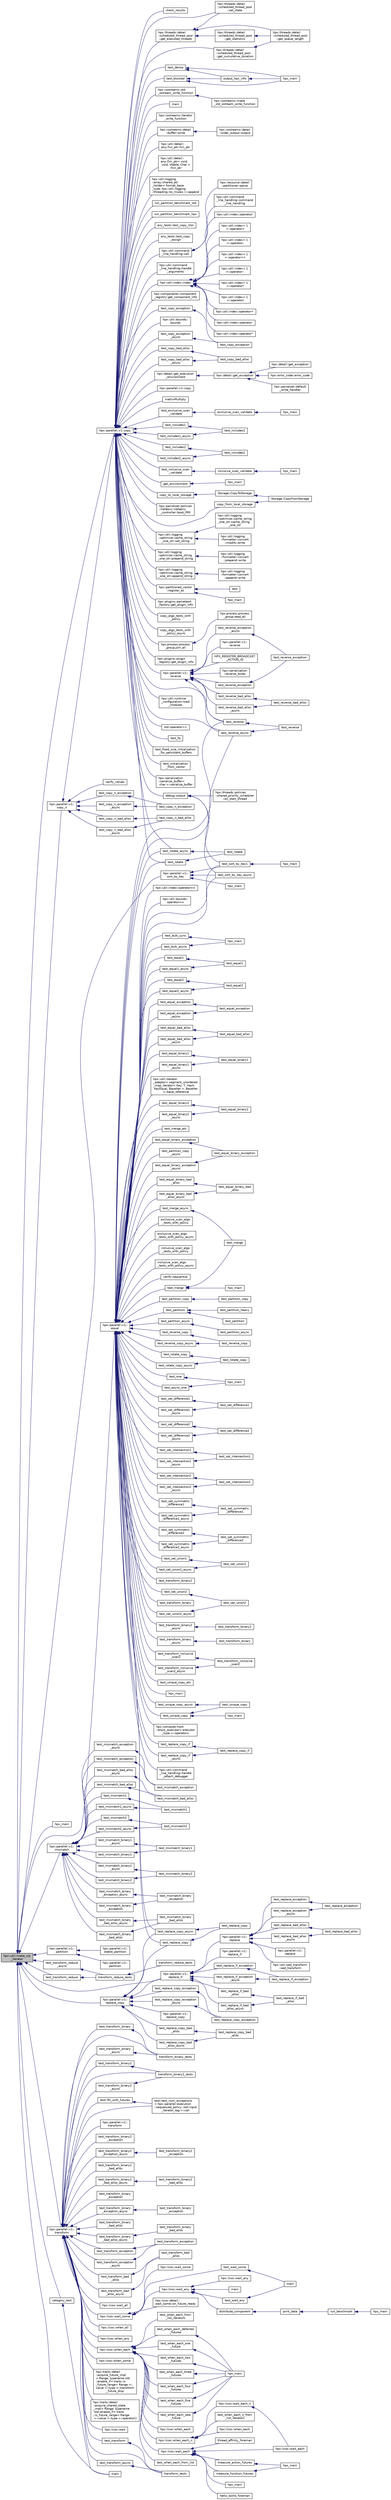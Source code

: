 digraph "hpx::util::make_zip_iterator"
{
  edge [fontname="Helvetica",fontsize="10",labelfontname="Helvetica",labelfontsize="10"];
  node [fontname="Helvetica",fontsize="10",shape=record];
  rankdir="LR";
  Node6672 [label="hpx::util::make_zip\l_iterator",height=0.2,width=0.4,color="black", fillcolor="grey75", style="filled", fontcolor="black"];
  Node6672 -> Node6673 [dir="back",color="midnightblue",fontsize="10",style="solid",fontname="Helvetica"];
  Node6673 [label="hpx::parallel::v1::copy",height=0.2,width=0.4,color="black", fillcolor="white", style="filled",URL="$db/db9/namespacehpx_1_1parallel_1_1v1.html#a502f993845638113034b4a1629b7a3c7"];
  Node6673 -> Node6674 [dir="back",color="midnightblue",fontsize="10",style="solid",fontname="Helvetica"];
  Node6674 [label="hpx::util::detail::\lany::fxn_ptr::fxn_ptr",height=0.2,width=0.4,color="black", fillcolor="white", style="filled",URL="$d7/dcb/structhpx_1_1util_1_1detail_1_1any_1_1fxn__ptr.html#ac412cd5fb1858a7626b032904bfcc99d"];
  Node6673 -> Node6675 [dir="back",color="midnightblue",fontsize="10",style="solid",fontname="Helvetica"];
  Node6675 [label="hpx::util::detail::\lany::fxn_ptr\< void,\l void, Vtable, Char \>\l::fxn_ptr",height=0.2,width=0.4,color="black", fillcolor="white", style="filled",URL="$d4/dfd/structhpx_1_1util_1_1detail_1_1any_1_1fxn__ptr_3_01void_00_01void_00_01_vtable_00_01_char_01_4.html#a34b8b84c43fba3e9c96736494926ef9e"];
  Node6673 -> Node6676 [dir="back",color="midnightblue",fontsize="10",style="solid",fontname="Helvetica"];
  Node6676 [label="hpx::util::logging\l::array::shared_ptr\l_holder\< format_base\l_type, hpx::util::logging\l::threading::no_mutex \>::append",height=0.2,width=0.4,color="black", fillcolor="white", style="filled",URL="$d3/d8f/classhpx_1_1util_1_1logging_1_1array_1_1shared__ptr__holder.html#a048beba4280ba0e17bf9b63e48202479"];
  Node6673 -> Node6677 [dir="back",color="midnightblue",fontsize="10",style="solid",fontname="Helvetica"];
  Node6677 [label="run_partition_benchmark_std",height=0.2,width=0.4,color="black", fillcolor="white", style="filled",URL="$d9/d88/benchmark__partition_8cpp.html#a8587bbea477cabbc07fb8c0909fda4bf"];
  Node6673 -> Node6678 [dir="back",color="midnightblue",fontsize="10",style="solid",fontname="Helvetica"];
  Node6678 [label="run_partition_benchmark_hpx",height=0.2,width=0.4,color="black", fillcolor="white", style="filled",URL="$d9/d88/benchmark__partition_8cpp.html#a5c3c49868cd7a8f750c0d4d67d90501c"];
  Node6673 -> Node6679 [dir="back",color="midnightblue",fontsize="10",style="solid",fontname="Helvetica"];
  Node6679 [label="any_tests::test_copy_ctor",height=0.2,width=0.4,color="black", fillcolor="white", style="filled",URL="$de/db0/namespaceany__tests.html#a4d2963fdb2362116cd7576b469e16554"];
  Node6673 -> Node6680 [dir="back",color="midnightblue",fontsize="10",style="solid",fontname="Helvetica"];
  Node6680 [label="any_tests::test_copy\l_assign",height=0.2,width=0.4,color="black", fillcolor="white", style="filled",URL="$de/db0/namespaceany__tests.html#aedf0528c40685a62151d9d189d9478a8"];
  Node6673 -> Node6681 [dir="back",color="midnightblue",fontsize="10",style="solid",fontname="Helvetica"];
  Node6681 [label="hpx::iostreams::detail\l::buffer::write",height=0.2,width=0.4,color="black", fillcolor="white", style="filled",URL="$d0/d8a/structhpx_1_1iostreams_1_1detail_1_1buffer.html#a3806c1acdff428b6a80e01c3304b1320"];
  Node6681 -> Node6682 [dir="back",color="midnightblue",fontsize="10",style="solid",fontname="Helvetica"];
  Node6682 [label="hpx::iostreams::detail\l::order_output::output",height=0.2,width=0.4,color="black", fillcolor="white", style="filled",URL="$d8/d93/structhpx_1_1iostreams_1_1detail_1_1order__output.html#aa91d162ef08182ee688436517a0724c7"];
  Node6673 -> Node6683 [dir="back",color="midnightblue",fontsize="10",style="solid",fontname="Helvetica"];
  Node6683 [label="hpx::util::command\l_line_handling::handle\l_arguments",height=0.2,width=0.4,color="black", fillcolor="white", style="filled",URL="$d2/df0/structhpx_1_1util_1_1command__line__handling.html#a1aa8a009a61fe583bf8de6e144846eee"];
  Node6673 -> Node6684 [dir="back",color="midnightblue",fontsize="10",style="solid",fontname="Helvetica"];
  Node6684 [label="hpx::util::command\l_line_handling::call",height=0.2,width=0.4,color="black", fillcolor="white", style="filled",URL="$d2/df0/structhpx_1_1util_1_1command__line__handling.html#a88a7542cea910b1dcb77191654c3419e"];
  Node6684 -> Node6685 [dir="back",color="midnightblue",fontsize="10",style="solid",fontname="Helvetica"];
  Node6685 [label="hpx::util::command\l_line_handling::command\l_line_handling",height=0.2,width=0.4,color="black", fillcolor="white", style="filled",URL="$d2/df0/structhpx_1_1util_1_1command__line__handling.html#a41c8e4f57b82b9f0357d259c70d11527"];
  Node6684 -> Node6686 [dir="back",color="midnightblue",fontsize="10",style="solid",fontname="Helvetica"];
  Node6686 [label="hpx::resource::detail\l::partitioner::parse",height=0.2,width=0.4,color="black", fillcolor="white", style="filled",URL="$d0/dab/classhpx_1_1resource_1_1detail_1_1partitioner.html#a8319dd5018945e7d493f7a6d88a6ca02"];
  Node6673 -> Node6687 [dir="back",color="midnightblue",fontsize="10",style="solid",fontname="Helvetica"];
  Node6687 [label="hpx::components::component\l_registry::get_component_info",height=0.2,width=0.4,color="black", fillcolor="white", style="filled",URL="$de/da5/structhpx_1_1components_1_1component__registry.html#a12bb12c156afc3b514f5ae5aed45090f",tooltip="Return the ini-information for all contained components. "];
  Node6673 -> Node6688 [dir="back",color="midnightblue",fontsize="10",style="solid",fontname="Helvetica"];
  Node6688 [label="hpx::util::index::index",height=0.2,width=0.4,color="black", fillcolor="white", style="filled",URL="$de/d30/classhpx_1_1util_1_1index.html#abf882e9cdd8bf9d95b4faba144f9caed",tooltip="Effects: Zero-initializes each component. "];
  Node6688 -> Node6689 [dir="back",color="midnightblue",fontsize="10",style="solid",fontname="Helvetica"];
  Node6689 [label="hpx::util::index::operator+",height=0.2,width=0.4,color="black", fillcolor="white", style="filled",URL="$de/d30/classhpx_1_1util_1_1index.html#aa34af735cadc4d8a2b5692f4b412912e",tooltip="Returns: index<Rank>{*this} += rhs. "];
  Node6688 -> Node6690 [dir="back",color="midnightblue",fontsize="10",style="solid",fontname="Helvetica"];
  Node6690 [label="hpx::util::index::operator-",height=0.2,width=0.4,color="black", fillcolor="white", style="filled",URL="$de/d30/classhpx_1_1util_1_1index.html#af2673a8ee8f0a7d06b05aa0df21dd4fd",tooltip="Returns: index<Rank>{*this} -= rhs. "];
  Node6688 -> Node6691 [dir="back",color="midnightblue",fontsize="10",style="solid",fontname="Helvetica"];
  Node6691 [label="hpx::util::index::operator*",height=0.2,width=0.4,color="black", fillcolor="white", style="filled",URL="$de/d30/classhpx_1_1util_1_1index.html#a88b206e4eed810dfb3b2bc0946511fc1",tooltip="Returns: index<Rank>{*this} *= v. "];
  Node6688 -> Node6692 [dir="back",color="midnightblue",fontsize="10",style="solid",fontname="Helvetica"];
  Node6692 [label="hpx::util::index::operator/",height=0.2,width=0.4,color="black", fillcolor="white", style="filled",URL="$de/d30/classhpx_1_1util_1_1index.html#acd7ae8f549efa876966cf63fecef7bd6",tooltip="Returns: index<Rank>{*this} /= v. "];
  Node6688 -> Node6693 [dir="back",color="midnightblue",fontsize="10",style="solid",fontname="Helvetica"];
  Node6693 [label="hpx::util::index\< 1\l \>::operator+",height=0.2,width=0.4,color="black", fillcolor="white", style="filled",URL="$d5/d22/classhpx_1_1util_1_1index_3_011_01_4.html#ae39412c026f3104fa5ae68e39be44d36",tooltip="Returns: index<Rank>{*this} += rhs. "];
  Node6688 -> Node6694 [dir="back",color="midnightblue",fontsize="10",style="solid",fontname="Helvetica"];
  Node6694 [label="hpx::util::index\< 1\l \>::operator-",height=0.2,width=0.4,color="black", fillcolor="white", style="filled",URL="$d5/d22/classhpx_1_1util_1_1index_3_011_01_4.html#addbab11e083426c0fb78a18934335abf",tooltip="Returns: index<Rank>{*this} -= rhs. "];
  Node6688 -> Node6695 [dir="back",color="midnightblue",fontsize="10",style="solid",fontname="Helvetica"];
  Node6695 [label="hpx::util::index\< 1\l \>::operator++",height=0.2,width=0.4,color="black", fillcolor="white", style="filled",URL="$d5/d22/classhpx_1_1util_1_1index_3_011_01_4.html#aec7d69c870cafa096c629a0a9e7503ad"];
  Node6688 -> Node6696 [dir="back",color="midnightblue",fontsize="10",style="solid",fontname="Helvetica"];
  Node6696 [label="hpx::util::index\< 1\l \>::operator--",height=0.2,width=0.4,color="black", fillcolor="white", style="filled",URL="$d5/d22/classhpx_1_1util_1_1index_3_011_01_4.html#a1f14fc3ee6db184107e5d112e03dd6f7"];
  Node6688 -> Node6697 [dir="back",color="midnightblue",fontsize="10",style="solid",fontname="Helvetica"];
  Node6697 [label="hpx::util::index\< 1\l \>::operator*",height=0.2,width=0.4,color="black", fillcolor="white", style="filled",URL="$d5/d22/classhpx_1_1util_1_1index_3_011_01_4.html#a32f4ab025e08253ba6acf9351b1694da",tooltip="Returns: index<Rank>{*this} *= v. "];
  Node6688 -> Node6698 [dir="back",color="midnightblue",fontsize="10",style="solid",fontname="Helvetica"];
  Node6698 [label="hpx::util::index\< 1\l \>::operator/",height=0.2,width=0.4,color="black", fillcolor="white", style="filled",URL="$d5/d22/classhpx_1_1util_1_1index_3_011_01_4.html#a3d225d331fb3d8dc8fcb9e760c9518d9",tooltip="Returns: index<Rank>{*this} /= v. "];
  Node6673 -> Node6699 [dir="back",color="midnightblue",fontsize="10",style="solid",fontname="Helvetica"];
  Node6699 [label="hpx::util::bounds::\lbounds",height=0.2,width=0.4,color="black", fillcolor="white", style="filled",URL="$d4/d1b/classhpx_1_1util_1_1bounds.html#a601f156f60c6e659628f03d389770fe7",tooltip="Effects: Zero-initializes each component. "];
  Node6673 -> Node6700 [dir="back",color="midnightblue",fontsize="10",style="solid",fontname="Helvetica"];
  Node6700 [label="test_copy_exception",height=0.2,width=0.4,color="black", fillcolor="white", style="filled",URL="$d9/d54/copy_8cpp.html#a8ffc3bbb8c0f16b653e0f5c7cc243f21"];
  Node6700 -> Node6701 [dir="back",color="midnightblue",fontsize="10",style="solid",fontname="Helvetica"];
  Node6701 [label="test_copy_exception",height=0.2,width=0.4,color="black", fillcolor="white", style="filled",URL="$d9/d54/copy_8cpp.html#af7fb37549a32793d916e9bad873d5813"];
  Node6673 -> Node6702 [dir="back",color="midnightblue",fontsize="10",style="solid",fontname="Helvetica"];
  Node6702 [label="test_copy_exception\l_async",height=0.2,width=0.4,color="black", fillcolor="white", style="filled",URL="$d9/d54/copy_8cpp.html#a975f6058b2ad575758bb9c1b54a1c464"];
  Node6702 -> Node6701 [dir="back",color="midnightblue",fontsize="10",style="solid",fontname="Helvetica"];
  Node6673 -> Node6703 [dir="back",color="midnightblue",fontsize="10",style="solid",fontname="Helvetica"];
  Node6703 [label="test_copy_bad_alloc",height=0.2,width=0.4,color="black", fillcolor="white", style="filled",URL="$d9/d54/copy_8cpp.html#a4c5374392b9ae4528dc31288a3a45d20"];
  Node6703 -> Node6704 [dir="back",color="midnightblue",fontsize="10",style="solid",fontname="Helvetica"];
  Node6704 [label="test_copy_bad_alloc",height=0.2,width=0.4,color="black", fillcolor="white", style="filled",URL="$d9/d54/copy_8cpp.html#aedcfd9653ff5c789744b7fa97fdf2823"];
  Node6673 -> Node6705 [dir="back",color="midnightblue",fontsize="10",style="solid",fontname="Helvetica"];
  Node6705 [label="test_copy_bad_alloc\l_async",height=0.2,width=0.4,color="black", fillcolor="white", style="filled",URL="$d9/d54/copy_8cpp.html#aae3d66abea479b770899329ccb071715"];
  Node6705 -> Node6704 [dir="back",color="midnightblue",fontsize="10",style="solid",fontname="Helvetica"];
  Node6673 -> Node6706 [dir="back",color="midnightblue",fontsize="10",style="solid",fontname="Helvetica"];
  Node6706 [label="hpx::parallel::v1::copy",height=0.2,width=0.4,color="black", fillcolor="white", style="filled",URL="$db/db9/namespacehpx_1_1parallel_1_1v1.html#acbc0b8406e3e0e109cbbae1ba799520f"];
  Node6673 -> Node6707 [dir="back",color="midnightblue",fontsize="10",style="solid",fontname="Helvetica"];
  Node6707 [label="matrixMultiply",height=0.2,width=0.4,color="black", fillcolor="white", style="filled",URL="$dd/d84/cublas__matmul_8cpp.html#aa067c394898cc546b800722bc5eae6ee"];
  Node6673 -> Node6708 [dir="back",color="midnightblue",fontsize="10",style="solid",fontname="Helvetica"];
  Node6708 [label="hpx::detail::get_execution\l_environment",height=0.2,width=0.4,color="black", fillcolor="white", style="filled",URL="$d5/dbe/namespacehpx_1_1detail.html#a3e32a0565372de65928b1a495a4e9d2b"];
  Node6708 -> Node6709 [dir="back",color="midnightblue",fontsize="10",style="solid",fontname="Helvetica"];
  Node6709 [label="hpx::detail::get_exception",height=0.2,width=0.4,color="black", fillcolor="white", style="filled",URL="$d5/dbe/namespacehpx_1_1detail.html#a9bc870a59e82a707b66f801d11a31524"];
  Node6709 -> Node6710 [dir="back",color="midnightblue",fontsize="10",style="solid",fontname="Helvetica"];
  Node6710 [label="hpx::error_code::error_code",height=0.2,width=0.4,color="black", fillcolor="white", style="filled",URL="$d0/ddf/classhpx_1_1error__code.html#a6c75f772a727844e82acc4bda0478be1"];
  Node6709 -> Node6711 [dir="back",color="midnightblue",fontsize="10",style="solid",fontname="Helvetica"];
  Node6711 [label="hpx::parcelset::default\l_write_handler",height=0.2,width=0.4,color="black", fillcolor="white", style="filled",URL="$d4/d41/namespacehpx_1_1parcelset.html#afbd7ba917a0c0adcad43f9b8b0ef1dc2"];
  Node6709 -> Node6712 [dir="back",color="midnightblue",fontsize="10",style="solid",fontname="Helvetica"];
  Node6712 [label="hpx::detail::get_exception",height=0.2,width=0.4,color="black", fillcolor="white", style="filled",URL="$d5/dbe/namespacehpx_1_1detail.html#ae1fcb86925dcb6c7699a858634407236"];
  Node6673 -> Node6713 [dir="back",color="midnightblue",fontsize="10",style="solid",fontname="Helvetica"];
  Node6713 [label="test_exclusive_scan\l_validate",height=0.2,width=0.4,color="black", fillcolor="white", style="filled",URL="$df/d8d/exclusive__scan__validate_8cpp.html#a3ad0827210ccbc9a0b7c3f7082df3661"];
  Node6713 -> Node6714 [dir="back",color="midnightblue",fontsize="10",style="solid",fontname="Helvetica"];
  Node6714 [label="exclusive_scan_validate",height=0.2,width=0.4,color="black", fillcolor="white", style="filled",URL="$df/d8d/exclusive__scan__validate_8cpp.html#a3178f79cb25796b61aa07c085078a217"];
  Node6714 -> Node6715 [dir="back",color="midnightblue",fontsize="10",style="solid",fontname="Helvetica"];
  Node6715 [label="hpx_main",height=0.2,width=0.4,color="black", fillcolor="white", style="filled",URL="$df/d8d/exclusive__scan__validate_8cpp.html#a4ca51ec94fa82421fc621b58eef7b01c"];
  Node6673 -> Node6716 [dir="back",color="midnightblue",fontsize="10",style="solid",fontname="Helvetica"];
  Node6716 [label="test_includes1",height=0.2,width=0.4,color="black", fillcolor="white", style="filled",URL="$dc/d10/includes_8cpp.html#ac9a328bca1819c3cf102403b9e78af4d"];
  Node6716 -> Node6717 [dir="back",color="midnightblue",fontsize="10",style="solid",fontname="Helvetica"];
  Node6717 [label="test_includes1",height=0.2,width=0.4,color="black", fillcolor="white", style="filled",URL="$dc/d10/includes_8cpp.html#a6d101b4dd9e1eda799b990378346277a"];
  Node6673 -> Node6718 [dir="back",color="midnightblue",fontsize="10",style="solid",fontname="Helvetica"];
  Node6718 [label="test_includes1_async",height=0.2,width=0.4,color="black", fillcolor="white", style="filled",URL="$dc/d10/includes_8cpp.html#a54dad366ee0ed5b7f40cb5bf2eb78c8b"];
  Node6718 -> Node6717 [dir="back",color="midnightblue",fontsize="10",style="solid",fontname="Helvetica"];
  Node6673 -> Node6719 [dir="back",color="midnightblue",fontsize="10",style="solid",fontname="Helvetica"];
  Node6719 [label="test_includes2",height=0.2,width=0.4,color="black", fillcolor="white", style="filled",URL="$dc/d10/includes_8cpp.html#aa28131ce41bfe9d6f55063ecaaa95d0b"];
  Node6719 -> Node6720 [dir="back",color="midnightblue",fontsize="10",style="solid",fontname="Helvetica"];
  Node6720 [label="test_includes2",height=0.2,width=0.4,color="black", fillcolor="white", style="filled",URL="$dc/d10/includes_8cpp.html#a094e019ec3ea270d55f1b58f7e08cfd0"];
  Node6673 -> Node6721 [dir="back",color="midnightblue",fontsize="10",style="solid",fontname="Helvetica"];
  Node6721 [label="test_includes2_async",height=0.2,width=0.4,color="black", fillcolor="white", style="filled",URL="$dc/d10/includes_8cpp.html#a74f23df4b3d3dfced1942f74518c545e"];
  Node6721 -> Node6720 [dir="back",color="midnightblue",fontsize="10",style="solid",fontname="Helvetica"];
  Node6673 -> Node6722 [dir="back",color="midnightblue",fontsize="10",style="solid",fontname="Helvetica"];
  Node6722 [label="test_inclusive_scan\l_validate",height=0.2,width=0.4,color="black", fillcolor="white", style="filled",URL="$d1/d1e/inclusive__scan__tests_8hpp.html#a2576aec37ed584e4e707efc8e894d04f"];
  Node6722 -> Node6723 [dir="back",color="midnightblue",fontsize="10",style="solid",fontname="Helvetica"];
  Node6723 [label="inclusive_scan_validate",height=0.2,width=0.4,color="black", fillcolor="white", style="filled",URL="$d4/d31/inclusive__scan_8cpp.html#ac12e0974d9a242534d53315ebffcf4ea"];
  Node6723 -> Node6724 [dir="back",color="midnightblue",fontsize="10",style="solid",fontname="Helvetica"];
  Node6724 [label="hpx_main",height=0.2,width=0.4,color="black", fillcolor="white", style="filled",URL="$d4/d31/inclusive__scan_8cpp.html#a4ca51ec94fa82421fc621b58eef7b01c"];
  Node6673 -> Node6725 [dir="back",color="midnightblue",fontsize="10",style="solid",fontname="Helvetica"];
  Node6725 [label="get_environment",height=0.2,width=0.4,color="black", fillcolor="white", style="filled",URL="$df/ddc/launch__process_8cpp.html#a0cf78c7984634501049f3dc46fd28d69"];
  Node6725 -> Node6726 [dir="back",color="midnightblue",fontsize="10",style="solid",fontname="Helvetica"];
  Node6726 [label="hpx_main",height=0.2,width=0.4,color="black", fillcolor="white", style="filled",URL="$df/ddc/launch__process_8cpp.html#a4ca51ec94fa82421fc621b58eef7b01c"];
  Node6673 -> Node6727 [dir="back",color="midnightblue",fontsize="10",style="solid",fontname="Helvetica"];
  Node6727 [label="hpx::parcelset::policies\l::libfabric::libfabric\l_controller::boot_PMI",height=0.2,width=0.4,color="black", fillcolor="white", style="filled",URL="$db/d9f/classhpx_1_1parcelset_1_1policies_1_1libfabric_1_1libfabric__controller.html#a8107a3c0779afb2b6f59b6f2d7fed085"];
  Node6673 -> Node6728 [dir="back",color="midnightblue",fontsize="10",style="solid",fontname="Helvetica"];
  Node6728 [label="copy_to_local_storage",height=0.2,width=0.4,color="black", fillcolor="white", style="filled",URL="$db/daa/network__storage_8cpp.html#a4a30e53cccd72e7de949feb0415f8d20"];
  Node6728 -> Node6729 [dir="back",color="midnightblue",fontsize="10",style="solid",fontname="Helvetica"];
  Node6729 [label="Storage::CopyToStorage",height=0.2,width=0.4,color="black", fillcolor="white", style="filled",URL="$db/dd5/namespace_storage.html#a67db530df57f7b0d41ea9afcaac8946c"];
  Node6729 -> Node6730 [dir="back",color="midnightblue",fontsize="10",style="solid",fontname="Helvetica"];
  Node6730 [label="Storage::CopyFromStorage",height=0.2,width=0.4,color="black", fillcolor="white", style="filled",URL="$db/dd5/namespace_storage.html#afc22ee9d2a21b6e473f85bb8b98c93b0"];
  Node6673 -> Node6731 [dir="back",color="midnightblue",fontsize="10",style="solid",fontname="Helvetica"];
  Node6731 [label="copy_from_local_storage",height=0.2,width=0.4,color="black", fillcolor="white", style="filled",URL="$db/daa/network__storage_8cpp.html#a6abda1483818c08b41b9b2eeb5d974a3"];
  Node6731 -> Node6730 [dir="back",color="midnightblue",fontsize="10",style="solid",fontname="Helvetica"];
  Node6673 -> Node6732 [dir="back",color="midnightblue",fontsize="10",style="solid",fontname="Helvetica"];
  Node6732 [label="hpx::util::logging\l::optimize::cache_string\l_one_str::set_string",height=0.2,width=0.4,color="black", fillcolor="white", style="filled",URL="$d2/df1/structhpx_1_1util_1_1logging_1_1optimize_1_1cache__string__one__str.html#a68a6011976ebbb742364cbdcbbad654c"];
  Node6732 -> Node6733 [dir="back",color="midnightblue",fontsize="10",style="solid",fontname="Helvetica"];
  Node6733 [label="hpx::util::logging\l::formatter::convert\l::modify::write",height=0.2,width=0.4,color="black", fillcolor="white", style="filled",URL="$df/d5f/namespacehpx_1_1util_1_1logging_1_1formatter_1_1convert_1_1modify.html#a7c07f6847ab66deacc9a8f568981251f"];
  Node6732 -> Node6734 [dir="back",color="midnightblue",fontsize="10",style="solid",fontname="Helvetica"];
  Node6734 [label="hpx::util::logging\l::optimize::cache_string\l_one_str::cache_string\l_one_str",height=0.2,width=0.4,color="black", fillcolor="white", style="filled",URL="$d2/df1/structhpx_1_1util_1_1logging_1_1optimize_1_1cache__string__one__str.html#acb8b3a32a98895381f06c406f4c0f923"];
  Node6673 -> Node6735 [dir="back",color="midnightblue",fontsize="10",style="solid",fontname="Helvetica"];
  Node6735 [label="hpx::util::logging\l::optimize::cache_string\l_one_str::prepend_string",height=0.2,width=0.4,color="black", fillcolor="white", style="filled",URL="$d2/df1/structhpx_1_1util_1_1logging_1_1optimize_1_1cache__string__one__str.html#ac65d8bb47cd38308b999f665ec8e743f"];
  Node6735 -> Node6736 [dir="back",color="midnightblue",fontsize="10",style="solid",fontname="Helvetica"];
  Node6736 [label="hpx::util::logging\l::formatter::convert\l::prepend::write",height=0.2,width=0.4,color="black", fillcolor="white", style="filled",URL="$de/d08/namespacehpx_1_1util_1_1logging_1_1formatter_1_1convert_1_1prepend.html#a9d1f7a8714138e4c036db67efa8a84ef"];
  Node6673 -> Node6737 [dir="back",color="midnightblue",fontsize="10",style="solid",fontname="Helvetica"];
  Node6737 [label="hpx::util::logging\l::optimize::cache_string\l_one_str::append_string",height=0.2,width=0.4,color="black", fillcolor="white", style="filled",URL="$d2/df1/structhpx_1_1util_1_1logging_1_1optimize_1_1cache__string__one__str.html#aa454ed031c9577ea72be70dc9db7fb0e"];
  Node6737 -> Node6738 [dir="back",color="midnightblue",fontsize="10",style="solid",fontname="Helvetica"];
  Node6738 [label="hpx::util::logging\l::formatter::convert\l::append::write",height=0.2,width=0.4,color="black", fillcolor="white", style="filled",URL="$da/d97/namespacehpx_1_1util_1_1logging_1_1formatter_1_1convert_1_1append.html#a4b983567f53121b8e642d2b68e4b56d7"];
  Node6673 -> Node6739 [dir="back",color="midnightblue",fontsize="10",style="solid",fontname="Helvetica"];
  Node6739 [label="hpx::plugins::parcelport\l_factory::get_plugin_info",height=0.2,width=0.4,color="black", fillcolor="white", style="filled",URL="$d2/d50/structhpx_1_1plugins_1_1parcelport__factory.html#ae0bfc9ba44b48f0fab21ce8ad91f98aa"];
  Node6673 -> Node6740 [dir="back",color="midnightblue",fontsize="10",style="solid",fontname="Helvetica"];
  Node6740 [label="copy_algo_tests_with\l_policy",height=0.2,width=0.4,color="black", fillcolor="white", style="filled",URL="$d9/d91/partitioned__vector__copy_8cpp.html#ae0e3f9d05350442941fbd4339e31e6be"];
  Node6673 -> Node6741 [dir="back",color="midnightblue",fontsize="10",style="solid",fontname="Helvetica"];
  Node6741 [label="copy_algo_tests_with\l_policy_async",height=0.2,width=0.4,color="black", fillcolor="white", style="filled",URL="$d9/d91/partitioned__vector__copy_8cpp.html#a2a8bfcd77f2b6d1bef69bbfcd08f2ca3"];
  Node6673 -> Node6742 [dir="back",color="midnightblue",fontsize="10",style="solid",fontname="Helvetica"];
  Node6742 [label="hpx::partitioned_vector\l::register_as",height=0.2,width=0.4,color="black", fillcolor="white", style="filled",URL="$d1/d60/classhpx_1_1partitioned__vector.html#aa5bc9806884a016563badd3631acba76"];
  Node6742 -> Node6743 [dir="back",color="midnightblue",fontsize="10",style="solid",fontname="Helvetica"];
  Node6743 [label="hpx_main",height=0.2,width=0.4,color="black", fillcolor="white", style="filled",URL="$db/d7c/partitioned__vector__spmd__foreach_8cpp.html#a4ca51ec94fa82421fc621b58eef7b01c"];
  Node6742 -> Node6744 [dir="back",color="midnightblue",fontsize="10",style="solid",fontname="Helvetica"];
  Node6744 [label="test",height=0.2,width=0.4,color="black", fillcolor="white", style="filled",URL="$dd/dc9/serialization__partitioned__vector_8cpp.html#ad31f39df04713d49dcb2ed6f9ec4c77b"];
  Node6673 -> Node6745 [dir="back",color="midnightblue",fontsize="10",style="solid",fontname="Helvetica"];
  Node6745 [label="hpx::plugins::plugin\l_registry::get_plugin_info",height=0.2,width=0.4,color="black", fillcolor="white", style="filled",URL="$d2/d92/structhpx_1_1plugins_1_1plugin__registry.html#ac91702c64cc8940454562390d79e341f",tooltip="Return the ini-information for all contained components. "];
  Node6673 -> Node6746 [dir="back",color="midnightblue",fontsize="10",style="solid",fontname="Helvetica"];
  Node6746 [label="hpx.process.process\l_group.join_all",height=0.2,width=0.4,color="black", fillcolor="white", style="filled",URL="$d5/d67/classhpx_1_1process_1_1process__group.html#adcfb796ea57830ecf0c854f89e10f7b0"];
  Node6746 -> Node6747 [dir="back",color="midnightblue",fontsize="10",style="solid",fontname="Helvetica"];
  Node6747 [label="hpx.process.process\l_group.read_all",height=0.2,width=0.4,color="black", fillcolor="white", style="filled",URL="$d5/d67/classhpx_1_1process_1_1process__group.html#a9250808f2c832dbcce173126d1df9106"];
  Node6673 -> Node6748 [dir="back",color="midnightblue",fontsize="10",style="solid",fontname="Helvetica"];
  Node6748 [label="test_reverse",height=0.2,width=0.4,color="black", fillcolor="white", style="filled",URL="$d8/dc4/reverse_8cpp.html#a698a7dfc93bebfd1903e9279d728b478"];
  Node6748 -> Node6749 [dir="back",color="midnightblue",fontsize="10",style="solid",fontname="Helvetica"];
  Node6749 [label="test_reverse",height=0.2,width=0.4,color="black", fillcolor="white", style="filled",URL="$d8/dc4/reverse_8cpp.html#af8ceb06646276dda271ee75fb9cb1330"];
  Node6673 -> Node6750 [dir="back",color="midnightblue",fontsize="10",style="solid",fontname="Helvetica"];
  Node6750 [label="test_reverse_async",height=0.2,width=0.4,color="black", fillcolor="white", style="filled",URL="$d8/dc4/reverse_8cpp.html#a98d04b1d1b66041667a0b108cb75bd94"];
  Node6750 -> Node6749 [dir="back",color="midnightblue",fontsize="10",style="solid",fontname="Helvetica"];
  Node6673 -> Node6751 [dir="back",color="midnightblue",fontsize="10",style="solid",fontname="Helvetica"];
  Node6751 [label="hpx::parallel::v1::\lreverse",height=0.2,width=0.4,color="black", fillcolor="white", style="filled",URL="$db/db9/namespacehpx_1_1parallel_1_1v1.html#a6bbf1266e4c8218912dd6b0f4e45af81"];
  Node6751 -> Node6752 [dir="back",color="midnightblue",fontsize="10",style="solid",fontname="Helvetica"];
  Node6752 [label="hpx::serialization\l::reverse_bytes",height=0.2,width=0.4,color="black", fillcolor="white", style="filled",URL="$d5/d3c/namespacehpx_1_1serialization.html#a8f011ebc83a6d30da709e16b0cb73d01"];
  Node6751 -> Node6748 [dir="back",color="midnightblue",fontsize="10",style="solid",fontname="Helvetica"];
  Node6751 -> Node6750 [dir="back",color="midnightblue",fontsize="10",style="solid",fontname="Helvetica"];
  Node6751 -> Node6753 [dir="back",color="midnightblue",fontsize="10",style="solid",fontname="Helvetica"];
  Node6753 [label="test_reverse_exception",height=0.2,width=0.4,color="black", fillcolor="white", style="filled",URL="$d8/dc4/reverse_8cpp.html#a3fc488f688ffcc2638e75651d05ce0a1"];
  Node6753 -> Node6754 [dir="back",color="midnightblue",fontsize="10",style="solid",fontname="Helvetica"];
  Node6754 [label="test_reverse_exception",height=0.2,width=0.4,color="black", fillcolor="white", style="filled",URL="$d8/dc4/reverse_8cpp.html#aa2d8d81dddb303261c7e261a04af58e8"];
  Node6751 -> Node6755 [dir="back",color="midnightblue",fontsize="10",style="solid",fontname="Helvetica"];
  Node6755 [label="test_reverse_exception\l_async",height=0.2,width=0.4,color="black", fillcolor="white", style="filled",URL="$d8/dc4/reverse_8cpp.html#aa1ef542757feafa7771fd3a91fad9ec3"];
  Node6755 -> Node6754 [dir="back",color="midnightblue",fontsize="10",style="solid",fontname="Helvetica"];
  Node6751 -> Node6756 [dir="back",color="midnightblue",fontsize="10",style="solid",fontname="Helvetica"];
  Node6756 [label="test_reverse_bad_alloc",height=0.2,width=0.4,color="black", fillcolor="white", style="filled",URL="$d8/dc4/reverse_8cpp.html#a40fe535807d02cbe5ca07115a9136645"];
  Node6756 -> Node6757 [dir="back",color="midnightblue",fontsize="10",style="solid",fontname="Helvetica"];
  Node6757 [label="test_reverse_bad_alloc",height=0.2,width=0.4,color="black", fillcolor="white", style="filled",URL="$d8/dc4/reverse_8cpp.html#ab4e1a7ce9674bb5cf3ffcc0f43d8f0df"];
  Node6751 -> Node6758 [dir="back",color="midnightblue",fontsize="10",style="solid",fontname="Helvetica"];
  Node6758 [label="test_reverse_bad_alloc\l_async",height=0.2,width=0.4,color="black", fillcolor="white", style="filled",URL="$d8/dc4/reverse_8cpp.html#ae0154bff33a98454ffa3b43769b3947c"];
  Node6758 -> Node6757 [dir="back",color="midnightblue",fontsize="10",style="solid",fontname="Helvetica"];
  Node6751 -> Node6759 [dir="back",color="midnightblue",fontsize="10",style="solid",fontname="Helvetica"];
  Node6759 [label="hpx::parallel::v1::\lreverse",height=0.2,width=0.4,color="black", fillcolor="white", style="filled",URL="$db/db9/namespacehpx_1_1parallel_1_1v1.html#add542518419ae02ebf254281b2f6b467"];
  Node6751 -> Node6760 [dir="back",color="midnightblue",fontsize="10",style="solid",fontname="Helvetica"];
  Node6760 [label="HPX_REGISTER_BROADCAST\l_ACTION_ID",height=0.2,width=0.4,color="black", fillcolor="white", style="filled",URL="$de/d5c/runtime__support__server_8cpp.html#a2c7fd60adfab122ae67b173ad73fc706"];
  Node6673 -> Node6761 [dir="back",color="midnightblue",fontsize="10",style="solid",fontname="Helvetica"];
  Node6761 [label="test_rotate",height=0.2,width=0.4,color="black", fillcolor="white", style="filled",URL="$d7/d5d/rotate_8cpp.html#ab8a8520d8bdef3f9022bc5377426d949"];
  Node6761 -> Node6762 [dir="back",color="midnightblue",fontsize="10",style="solid",fontname="Helvetica"];
  Node6762 [label="test_rotate",height=0.2,width=0.4,color="black", fillcolor="white", style="filled",URL="$d7/d5d/rotate_8cpp.html#ae9e7ca0d224acd1e52ac006b1b1249e6"];
  Node6673 -> Node6763 [dir="back",color="midnightblue",fontsize="10",style="solid",fontname="Helvetica"];
  Node6763 [label="test_rotate_async",height=0.2,width=0.4,color="black", fillcolor="white", style="filled",URL="$d7/d5d/rotate_8cpp.html#ae3e37eb13d1c555e7ec861e99599cecb"];
  Node6763 -> Node6762 [dir="back",color="midnightblue",fontsize="10",style="solid",fontname="Helvetica"];
  Node6673 -> Node6764 [dir="back",color="midnightblue",fontsize="10",style="solid",fontname="Helvetica"];
  Node6764 [label="hpx::util::runtime\l_configuration::load\l_modules",height=0.2,width=0.4,color="black", fillcolor="white", style="filled",URL="$d8/d70/classhpx_1_1util_1_1runtime__configuration.html#a684c450613a1e9286639e43b793a07ce"];
  Node6673 -> Node6765 [dir="back",color="midnightblue",fontsize="10",style="solid",fontname="Helvetica"];
  Node6765 [label="hpx::threads::detail\l::scheduled_thread_pool\l::set_state",height=0.2,width=0.4,color="black", fillcolor="white", style="filled",URL="$d2/df7/classhpx_1_1threads_1_1detail_1_1scheduled__thread__pool.html#a4c5c2e57730a788a22926759bcc07972"];
  Node6673 -> Node6766 [dir="back",color="midnightblue",fontsize="10",style="solid",fontname="Helvetica"];
  Node6766 [label="hpx::threads::detail\l::scheduled_thread_pool\l::get_executed_threads",height=0.2,width=0.4,color="black", fillcolor="white", style="filled",URL="$d2/df7/classhpx_1_1threads_1_1detail_1_1scheduled__thread__pool.html#a752993760499d1faf511432e3230620a"];
  Node6766 -> Node6767 [dir="back",color="midnightblue",fontsize="10",style="solid",fontname="Helvetica"];
  Node6767 [label="hpx::threads::detail\l::scheduled_thread_pool\l::get_queue_length",height=0.2,width=0.4,color="black", fillcolor="white", style="filled",URL="$d2/df7/classhpx_1_1threads_1_1detail_1_1scheduled__thread__pool.html#a2f281765fae56e182a978b907c75f1ca"];
  Node6766 -> Node6765 [dir="back",color="midnightblue",fontsize="10",style="solid",fontname="Helvetica"];
  Node6766 -> Node6768 [dir="back",color="midnightblue",fontsize="10",style="solid",fontname="Helvetica"];
  Node6768 [label="hpx::threads::detail\l::scheduled_thread_pool\l::get_statistics",height=0.2,width=0.4,color="black", fillcolor="white", style="filled",URL="$d2/df7/classhpx_1_1threads_1_1detail_1_1scheduled__thread__pool.html#af2dcb72d2af1ae8d518295a975531b21"];
  Node6768 -> Node6767 [dir="back",color="midnightblue",fontsize="10",style="solid",fontname="Helvetica"];
  Node6673 -> Node6769 [dir="back",color="midnightblue",fontsize="10",style="solid",fontname="Helvetica"];
  Node6769 [label="hpx::threads::detail\l::scheduled_thread_pool\l::get_cumulative_duration",height=0.2,width=0.4,color="black", fillcolor="white", style="filled",URL="$d2/df7/classhpx_1_1threads_1_1detail_1_1scheduled__thread__pool.html#a8d4a988d98693b637a1591ecbc404721"];
  Node6769 -> Node6767 [dir="back",color="midnightblue",fontsize="10",style="solid",fontname="Helvetica"];
  Node6673 -> Node6770 [dir="back",color="midnightblue",fontsize="10",style="solid",fontname="Helvetica"];
  Node6770 [label="std::operator\<\<",height=0.2,width=0.4,color="black", fillcolor="white", style="filled",URL="$d8/dcc/namespacestd.html#a7b26db8bc46202080a4c579d92a9013a"];
  Node6673 -> Node6771 [dir="back",color="midnightblue",fontsize="10",style="solid",fontname="Helvetica"];
  Node6771 [label="test_fp",height=0.2,width=0.4,color="black", fillcolor="white", style="filled",URL="$d8/d4f/serialization__unordered__map_8cpp.html#a1562c7873e81687d6bf131c9993a198d"];
  Node6673 -> Node6772 [dir="back",color="midnightblue",fontsize="10",style="solid",fontname="Helvetica"];
  Node6772 [label="test_fixed_size_initialization\l_for_persistent_buffers",height=0.2,width=0.4,color="black", fillcolor="white", style="filled",URL="$d1/d00/serialize__buffer_8cpp.html#abe9b6b9d0e6120127310acff16e660e4"];
  Node6673 -> Node6773 [dir="back",color="midnightblue",fontsize="10",style="solid",fontname="Helvetica"];
  Node6773 [label="test_initialization\l_from_vector",height=0.2,width=0.4,color="black", fillcolor="white", style="filled",URL="$d1/d00/serialize__buffer_8cpp.html#a7c7ba2950fb1f3ce99c5a169b38ecbc6"];
  Node6673 -> Node6774 [dir="back",color="midnightblue",fontsize="10",style="solid",fontname="Helvetica"];
  Node6774 [label="hpx::serialization\l::serialize_buffer\<\l char \>::serialize_buffer",height=0.2,width=0.4,color="black", fillcolor="white", style="filled",URL="$dd/d44/classhpx_1_1serialization_1_1serialize__buffer.html#a02f6fb2c4b1df266d4efadea9db6c959"];
  Node6673 -> Node6775 [dir="back",color="midnightblue",fontsize="10",style="solid",fontname="Helvetica"];
  Node6775 [label="debug::output",height=0.2,width=0.4,color="black", fillcolor="white", style="filled",URL="$d2/dde/namespacedebug.html#abf30712c4e5a6ef52e7161d55681751f"];
  Node6775 -> Node6776 [dir="back",color="midnightblue",fontsize="10",style="solid",fontname="Helvetica"];
  Node6776 [label="hpx::threads::policies\l::shared_priority_scheduler\l::on_start_thread",height=0.2,width=0.4,color="black", fillcolor="white", style="filled",URL="$d8/d52/classhpx_1_1threads_1_1policies_1_1shared__priority__scheduler.html#a6b50d46539ac974cbe2706f56c2fbc3f"];
  Node6775 -> Node6777 [dir="back",color="midnightblue",fontsize="10",style="solid",fontname="Helvetica"];
  Node6777 [label="test_sort_by_key1",height=0.2,width=0.4,color="black", fillcolor="white", style="filled",URL="$df/daa/sort__by__key_8cpp.html#a8652239ac3ed0857d7ab6d8a87ee38d5"];
  Node6777 -> Node6778 [dir="back",color="midnightblue",fontsize="10",style="solid",fontname="Helvetica"];
  Node6778 [label="hpx_main",height=0.2,width=0.4,color="black", fillcolor="white", style="filled",URL="$df/daa/sort__by__key_8cpp.html#a4ca51ec94fa82421fc621b58eef7b01c"];
  Node6775 -> Node6779 [dir="back",color="midnightblue",fontsize="10",style="solid",fontname="Helvetica"];
  Node6779 [label="test_sort_by_key_async",height=0.2,width=0.4,color="black", fillcolor="white", style="filled",URL="$df/daa/sort__by__key_8cpp.html#ac09b80a6ff7103516379f571e4f168ce"];
  Node6673 -> Node6780 [dir="back",color="midnightblue",fontsize="10",style="solid",fontname="Helvetica"];
  Node6780 [label="check_results",height=0.2,width=0.4,color="black", fillcolor="white", style="filled",URL="$da/d5f/stream_8cpp.html#a35f01bec8b4f294117e3760cc2239993"];
  Node6673 -> Node6781 [dir="back",color="midnightblue",fontsize="10",style="solid",fontname="Helvetica"];
  Node6781 [label="test_dense",height=0.2,width=0.4,color="black", fillcolor="white", style="filled",URL="$d5/d98/tests_8hh.html#afc18472d3b5d5c43c321bab65a841aec"];
  Node6781 -> Node6782 [dir="back",color="midnightblue",fontsize="10",style="solid",fontname="Helvetica"];
  Node6782 [label="output_hpx_info",height=0.2,width=0.4,color="black", fillcolor="white", style="filled",URL="$d9/d0f/main_8cc.html#a22d5612b13072491f3de2340527ce19f"];
  Node6782 -> Node6783 [dir="back",color="midnightblue",fontsize="10",style="solid",fontname="Helvetica"];
  Node6783 [label="hpx_main",height=0.2,width=0.4,color="black", fillcolor="white", style="filled",URL="$d9/d0f/main_8cc.html#a344a9bb316c276641af2d061a2558c97"];
  Node6781 -> Node6783 [dir="back",color="midnightblue",fontsize="10",style="solid",fontname="Helvetica"];
  Node6673 -> Node6784 [dir="back",color="midnightblue",fontsize="10",style="solid",fontname="Helvetica"];
  Node6784 [label="test_blocked",height=0.2,width=0.4,color="black", fillcolor="white", style="filled",URL="$d5/d98/tests_8hh.html#a0dc326736d80613005e0cd8046735b9e"];
  Node6784 -> Node6782 [dir="back",color="midnightblue",fontsize="10",style="solid",fontname="Helvetica"];
  Node6784 -> Node6783 [dir="back",color="midnightblue",fontsize="10",style="solid",fontname="Helvetica"];
  Node6673 -> Node6785 [dir="back",color="midnightblue",fontsize="10",style="solid",fontname="Helvetica"];
  Node6785 [label="main",height=0.2,width=0.4,color="black", fillcolor="white", style="filled",URL="$dd/d98/transform__iterator2_8cpp.html#ae66f6b31b5ad750f1fe042a706a4e3d4"];
  Node6673 -> Node6786 [dir="back",color="midnightblue",fontsize="10",style="solid",fontname="Helvetica"];
  Node6786 [label="hpx::iostreams::iterator\l_write_function",height=0.2,width=0.4,color="black", fillcolor="white", style="filled",URL="$dd/d1d/namespacehpx_1_1iostreams.html#a1168c74b2882f91d7bfe07df782a84b1"];
  Node6673 -> Node6787 [dir="back",color="midnightblue",fontsize="10",style="solid",fontname="Helvetica"];
  Node6787 [label="hpx::iostreams::std\l_ostream_write_function",height=0.2,width=0.4,color="black", fillcolor="white", style="filled",URL="$dd/d1d/namespacehpx_1_1iostreams.html#a370c267b7f506c4627590a921b3e604b"];
  Node6787 -> Node6788 [dir="back",color="midnightblue",fontsize="10",style="solid",fontname="Helvetica"];
  Node6788 [label="hpx::iostreams::make\l_std_ostream_write_function",height=0.2,width=0.4,color="black", fillcolor="white", style="filled",URL="$dd/d1d/namespacehpx_1_1iostreams.html#a19f825d7b333e84e41c922199d7f6af1"];
  Node6672 -> Node6789 [dir="back",color="midnightblue",fontsize="10",style="solid",fontname="Helvetica"];
  Node6789 [label="hpx::parallel::v1::\lcopy_n",height=0.2,width=0.4,color="black", fillcolor="white", style="filled",URL="$db/db9/namespacehpx_1_1parallel_1_1v1.html#a62b381b00123e950f7cd81ae9b16c4a6"];
  Node6789 -> Node6673 [dir="back",color="midnightblue",fontsize="10",style="solid",fontname="Helvetica"];
  Node6789 -> Node6790 [dir="back",color="midnightblue",fontsize="10",style="solid",fontname="Helvetica"];
  Node6790 [label="test_copy_n_exception",height=0.2,width=0.4,color="black", fillcolor="white", style="filled",URL="$d3/d44/copyn_8cpp.html#abe4e05d78a05b84674e56fe6c39fca90"];
  Node6790 -> Node6791 [dir="back",color="midnightblue",fontsize="10",style="solid",fontname="Helvetica"];
  Node6791 [label="test_copy_n_exception",height=0.2,width=0.4,color="black", fillcolor="white", style="filled",URL="$d3/d44/copyn_8cpp.html#a759f36646bff1264f307657be7256457"];
  Node6789 -> Node6792 [dir="back",color="midnightblue",fontsize="10",style="solid",fontname="Helvetica"];
  Node6792 [label="test_copy_n_exception\l_async",height=0.2,width=0.4,color="black", fillcolor="white", style="filled",URL="$d3/d44/copyn_8cpp.html#a42328f0b598518eafcc7b94d6a28425d"];
  Node6792 -> Node6791 [dir="back",color="midnightblue",fontsize="10",style="solid",fontname="Helvetica"];
  Node6789 -> Node6793 [dir="back",color="midnightblue",fontsize="10",style="solid",fontname="Helvetica"];
  Node6793 [label="test_copy_n_bad_alloc",height=0.2,width=0.4,color="black", fillcolor="white", style="filled",URL="$d3/d44/copyn_8cpp.html#a74eb1f7d59b681e15d11f90c85f48147"];
  Node6793 -> Node6794 [dir="back",color="midnightblue",fontsize="10",style="solid",fontname="Helvetica"];
  Node6794 [label="test_copy_n_bad_alloc",height=0.2,width=0.4,color="black", fillcolor="white", style="filled",URL="$d3/d44/copyn_8cpp.html#a7670322fc993a56ef4dfba081e71275d"];
  Node6789 -> Node6795 [dir="back",color="midnightblue",fontsize="10",style="solid",fontname="Helvetica"];
  Node6795 [label="test_copy_n_bad_alloc\l_async",height=0.2,width=0.4,color="black", fillcolor="white", style="filled",URL="$d3/d44/copyn_8cpp.html#af27e7c5f4571120910ce3c0567280b50"];
  Node6795 -> Node6794 [dir="back",color="midnightblue",fontsize="10",style="solid",fontname="Helvetica"];
  Node6789 -> Node6796 [dir="back",color="midnightblue",fontsize="10",style="solid",fontname="Helvetica"];
  Node6796 [label="verify_values",height=0.2,width=0.4,color="black", fillcolor="white", style="filled",URL="$d7/dfb/partitioned__vector__scan_8hpp.html#a1b81c4c13d30b08cac00db9b75578cf1"];
  Node6672 -> Node6797 [dir="back",color="midnightblue",fontsize="10",style="solid",fontname="Helvetica"];
  Node6797 [label="hpx::parallel::v1::\lequal",height=0.2,width=0.4,color="black", fillcolor="white", style="filled",URL="$db/db9/namespacehpx_1_1parallel_1_1v1.html#a0c7fdfade58cb9d4dda65892a877aa58"];
  Node6797 -> Node6798 [dir="back",color="midnightblue",fontsize="10",style="solid",fontname="Helvetica"];
  Node6798 [label="hpx::compute::host\l::block_executor\< executor\l_type \>::operator=",height=0.2,width=0.4,color="black", fillcolor="white", style="filled",URL="$d5/d95/structhpx_1_1compute_1_1host_1_1block__executor.html#a2e94f39146de2e5db444d93100a1cd9d"];
  Node6797 -> Node6799 [dir="back",color="midnightblue",fontsize="10",style="solid",fontname="Helvetica"];
  Node6799 [label="test_bulk_sync",height=0.2,width=0.4,color="black", fillcolor="white", style="filled",URL="$d2/d56/bulk__async_8cpp.html#abcd3c113797813e7123226b2a864d5df"];
  Node6799 -> Node6800 [dir="back",color="midnightblue",fontsize="10",style="solid",fontname="Helvetica"];
  Node6800 [label="hpx_main",height=0.2,width=0.4,color="black", fillcolor="white", style="filled",URL="$d2/d56/bulk__async_8cpp.html#ab1825231fb9efbfb464404767c072654"];
  Node6797 -> Node6801 [dir="back",color="midnightblue",fontsize="10",style="solid",fontname="Helvetica"];
  Node6801 [label="test_bulk_async",height=0.2,width=0.4,color="black", fillcolor="white", style="filled",URL="$d2/d56/bulk__async_8cpp.html#a0c9f242c44ff4818d7e4996d5ef3f5a5"];
  Node6801 -> Node6800 [dir="back",color="midnightblue",fontsize="10",style="solid",fontname="Helvetica"];
  Node6797 -> Node6802 [dir="back",color="midnightblue",fontsize="10",style="solid",fontname="Helvetica"];
  Node6802 [label="hpx::util::command\l_line_handling::handle\l_attach_debugger",height=0.2,width=0.4,color="black", fillcolor="white", style="filled",URL="$d2/df0/structhpx_1_1util_1_1command__line__handling.html#ae8163b563d79e71fd4a62eb19be542c7"];
  Node6797 -> Node6803 [dir="back",color="midnightblue",fontsize="10",style="solid",fontname="Helvetica"];
  Node6803 [label="hpx::util::index::operator==",height=0.2,width=0.4,color="black", fillcolor="white", style="filled",URL="$de/d30/classhpx_1_1util_1_1index.html#a8d82b76f61811925b6490c13b9bfe2a4"];
  Node6797 -> Node6804 [dir="back",color="midnightblue",fontsize="10",style="solid",fontname="Helvetica"];
  Node6804 [label="hpx::util::bounds::\loperator==",height=0.2,width=0.4,color="black", fillcolor="white", style="filled",URL="$d4/d1b/classhpx_1_1util_1_1bounds.html#a3fcbce36a9941e7fd6738943c7249e18"];
  Node6797 -> Node6805 [dir="back",color="midnightblue",fontsize="10",style="solid",fontname="Helvetica"];
  Node6805 [label="test_equal1",height=0.2,width=0.4,color="black", fillcolor="white", style="filled",URL="$df/d99/equal_8cpp.html#a993f6ad964cb4afb272f978a0a3e37d2"];
  Node6805 -> Node6806 [dir="back",color="midnightblue",fontsize="10",style="solid",fontname="Helvetica"];
  Node6806 [label="test_equal1",height=0.2,width=0.4,color="black", fillcolor="white", style="filled",URL="$df/d99/equal_8cpp.html#a266612fd266a0ba9c3d331209bcea42b"];
  Node6797 -> Node6807 [dir="back",color="midnightblue",fontsize="10",style="solid",fontname="Helvetica"];
  Node6807 [label="test_equal1_async",height=0.2,width=0.4,color="black", fillcolor="white", style="filled",URL="$df/d99/equal_8cpp.html#a597f8602188e12cea7368e6d9f6594e0"];
  Node6807 -> Node6806 [dir="back",color="midnightblue",fontsize="10",style="solid",fontname="Helvetica"];
  Node6797 -> Node6808 [dir="back",color="midnightblue",fontsize="10",style="solid",fontname="Helvetica"];
  Node6808 [label="test_equal2",height=0.2,width=0.4,color="black", fillcolor="white", style="filled",URL="$df/d99/equal_8cpp.html#aa6286147cba8b8d2b0eaab5b94d8a677"];
  Node6808 -> Node6809 [dir="back",color="midnightblue",fontsize="10",style="solid",fontname="Helvetica"];
  Node6809 [label="test_equal2",height=0.2,width=0.4,color="black", fillcolor="white", style="filled",URL="$df/d99/equal_8cpp.html#ab46092af8ed024e519558130a9ff6ad7"];
  Node6797 -> Node6810 [dir="back",color="midnightblue",fontsize="10",style="solid",fontname="Helvetica"];
  Node6810 [label="test_equal2_async",height=0.2,width=0.4,color="black", fillcolor="white", style="filled",URL="$df/d99/equal_8cpp.html#a3359950a33be0341540aafc6ef22a748"];
  Node6810 -> Node6809 [dir="back",color="midnightblue",fontsize="10",style="solid",fontname="Helvetica"];
  Node6797 -> Node6811 [dir="back",color="midnightblue",fontsize="10",style="solid",fontname="Helvetica"];
  Node6811 [label="test_equal_exception",height=0.2,width=0.4,color="black", fillcolor="white", style="filled",URL="$df/d99/equal_8cpp.html#a6692be2d4f8233c6a880b6e716ed3c21"];
  Node6811 -> Node6812 [dir="back",color="midnightblue",fontsize="10",style="solid",fontname="Helvetica"];
  Node6812 [label="test_equal_exception",height=0.2,width=0.4,color="black", fillcolor="white", style="filled",URL="$df/d99/equal_8cpp.html#a654bd2cffe5da6e72f51c68f9ab1163e"];
  Node6797 -> Node6813 [dir="back",color="midnightblue",fontsize="10",style="solid",fontname="Helvetica"];
  Node6813 [label="test_equal_exception\l_async",height=0.2,width=0.4,color="black", fillcolor="white", style="filled",URL="$df/d99/equal_8cpp.html#aefe3cd6440e52513c0e461ceaa633561"];
  Node6813 -> Node6812 [dir="back",color="midnightblue",fontsize="10",style="solid",fontname="Helvetica"];
  Node6797 -> Node6814 [dir="back",color="midnightblue",fontsize="10",style="solid",fontname="Helvetica"];
  Node6814 [label="test_equal_bad_alloc",height=0.2,width=0.4,color="black", fillcolor="white", style="filled",URL="$df/d99/equal_8cpp.html#af950f7fdd7126a3d4e7070031dc3d5df"];
  Node6814 -> Node6815 [dir="back",color="midnightblue",fontsize="10",style="solid",fontname="Helvetica"];
  Node6815 [label="test_equal_bad_alloc",height=0.2,width=0.4,color="black", fillcolor="white", style="filled",URL="$df/d99/equal_8cpp.html#a318e41dc6f7de4f8efc467ec0b018174"];
  Node6797 -> Node6816 [dir="back",color="midnightblue",fontsize="10",style="solid",fontname="Helvetica"];
  Node6816 [label="test_equal_bad_alloc\l_async",height=0.2,width=0.4,color="black", fillcolor="white", style="filled",URL="$df/d99/equal_8cpp.html#ab3ba5ebcf2015b2ea24c68f1ac9bd45d"];
  Node6816 -> Node6815 [dir="back",color="midnightblue",fontsize="10",style="solid",fontname="Helvetica"];
  Node6797 -> Node6817 [dir="back",color="midnightblue",fontsize="10",style="solid",fontname="Helvetica"];
  Node6817 [label="test_equal_binary1",height=0.2,width=0.4,color="black", fillcolor="white", style="filled",URL="$d2/ddd/equal__binary_8cpp.html#ac243042dee077edd93dabe07c31f9b67"];
  Node6817 -> Node6818 [dir="back",color="midnightblue",fontsize="10",style="solid",fontname="Helvetica"];
  Node6818 [label="test_equal_binary1",height=0.2,width=0.4,color="black", fillcolor="white", style="filled",URL="$d2/ddd/equal__binary_8cpp.html#aac9403c0b55aee6913ca61ced86fc040"];
  Node6797 -> Node6819 [dir="back",color="midnightblue",fontsize="10",style="solid",fontname="Helvetica"];
  Node6819 [label="test_equal_binary1\l_async",height=0.2,width=0.4,color="black", fillcolor="white", style="filled",URL="$d2/ddd/equal__binary_8cpp.html#a0bf303e8f092a05593843e28a35491da"];
  Node6819 -> Node6818 [dir="back",color="midnightblue",fontsize="10",style="solid",fontname="Helvetica"];
  Node6797 -> Node6820 [dir="back",color="midnightblue",fontsize="10",style="solid",fontname="Helvetica"];
  Node6820 [label="test_equal_binary2",height=0.2,width=0.4,color="black", fillcolor="white", style="filled",URL="$d2/ddd/equal__binary_8cpp.html#af689980805cbcb82c9ff24d53a778984"];
  Node6820 -> Node6821 [dir="back",color="midnightblue",fontsize="10",style="solid",fontname="Helvetica"];
  Node6821 [label="test_equal_binary2",height=0.2,width=0.4,color="black", fillcolor="white", style="filled",URL="$d2/ddd/equal__binary_8cpp.html#ac61a3dca8256a3977f2fa79a5159f330"];
  Node6797 -> Node6822 [dir="back",color="midnightblue",fontsize="10",style="solid",fontname="Helvetica"];
  Node6822 [label="test_equal_binary2\l_async",height=0.2,width=0.4,color="black", fillcolor="white", style="filled",URL="$d2/ddd/equal__binary_8cpp.html#a65247ce0883e15b03dd40be1d6b43f8d"];
  Node6822 -> Node6821 [dir="back",color="midnightblue",fontsize="10",style="solid",fontname="Helvetica"];
  Node6797 -> Node6823 [dir="back",color="midnightblue",fontsize="10",style="solid",fontname="Helvetica"];
  Node6823 [label="test_equal_binary_exception",height=0.2,width=0.4,color="black", fillcolor="white", style="filled",URL="$d2/ddd/equal__binary_8cpp.html#aac0d8667f4a6b730f668fb793bf7a348"];
  Node6823 -> Node6824 [dir="back",color="midnightblue",fontsize="10",style="solid",fontname="Helvetica"];
  Node6824 [label="test_equal_binary_exception",height=0.2,width=0.4,color="black", fillcolor="white", style="filled",URL="$d2/ddd/equal__binary_8cpp.html#a38873c530e81ac91641669845f09887a"];
  Node6797 -> Node6825 [dir="back",color="midnightblue",fontsize="10",style="solid",fontname="Helvetica"];
  Node6825 [label="test_equal_binary_exception\l_async",height=0.2,width=0.4,color="black", fillcolor="white", style="filled",URL="$d2/ddd/equal__binary_8cpp.html#ab23d2d7b96fd0abd15e4c710481be38f"];
  Node6825 -> Node6824 [dir="back",color="midnightblue",fontsize="10",style="solid",fontname="Helvetica"];
  Node6797 -> Node6826 [dir="back",color="midnightblue",fontsize="10",style="solid",fontname="Helvetica"];
  Node6826 [label="test_equal_binary_bad\l_alloc",height=0.2,width=0.4,color="black", fillcolor="white", style="filled",URL="$d2/ddd/equal__binary_8cpp.html#a6563a612c52fb145353dd711752ec0ab"];
  Node6826 -> Node6827 [dir="back",color="midnightblue",fontsize="10",style="solid",fontname="Helvetica"];
  Node6827 [label="test_equal_binary_bad\l_alloc",height=0.2,width=0.4,color="black", fillcolor="white", style="filled",URL="$d2/ddd/equal__binary_8cpp.html#a8cacd12acd667ad1a2115f98c43dedd6"];
  Node6797 -> Node6828 [dir="back",color="midnightblue",fontsize="10",style="solid",fontname="Helvetica"];
  Node6828 [label="test_equal_binary_bad\l_alloc_async",height=0.2,width=0.4,color="black", fillcolor="white", style="filled",URL="$d2/ddd/equal__binary_8cpp.html#ae142fdafd69712b8e1cd0eb516c06740"];
  Node6828 -> Node6827 [dir="back",color="midnightblue",fontsize="10",style="solid",fontname="Helvetica"];
  Node6797 -> Node6829 [dir="back",color="midnightblue",fontsize="10",style="solid",fontname="Helvetica"];
  Node6829 [label="hpx::util::iterator\l_adaptor\< segment_unordered\l_map_iterator\< Key, T, Hash,\l KeyEqual, BaseIter \>, BaseIter\l \>::base_reference",height=0.2,width=0.4,color="black", fillcolor="white", style="filled",URL="$dd/d31/classhpx_1_1util_1_1iterator__adaptor.html#a94fc51756ea35a5e0b1523c242b7fb3c"];
  Node6797 -> Node6830 [dir="back",color="midnightblue",fontsize="10",style="solid",fontname="Helvetica"];
  Node6830 [label="test_merge",height=0.2,width=0.4,color="black", fillcolor="white", style="filled",URL="$db/d38/merge__range_8cpp.html#a2e0060748d277706ba728016568f1dbf"];
  Node6830 -> Node6831 [dir="back",color="midnightblue",fontsize="10",style="solid",fontname="Helvetica"];
  Node6831 [label="test_merge",height=0.2,width=0.4,color="black", fillcolor="white", style="filled",URL="$db/d38/merge__range_8cpp.html#a28ba96ddbd72d2443824c9f436ce4151"];
  Node6830 -> Node6832 [dir="back",color="midnightblue",fontsize="10",style="solid",fontname="Helvetica"];
  Node6832 [label="hpx_main",height=0.2,width=0.4,color="black", fillcolor="white", style="filled",URL="$db/d38/merge__range_8cpp.html#a4ca51ec94fa82421fc621b58eef7b01c"];
  Node6797 -> Node6833 [dir="back",color="midnightblue",fontsize="10",style="solid",fontname="Helvetica"];
  Node6833 [label="test_merge_async",height=0.2,width=0.4,color="black", fillcolor="white", style="filled",URL="$db/d38/merge__range_8cpp.html#ac7a94e614f43f22799d481ea272af59e"];
  Node6833 -> Node6831 [dir="back",color="midnightblue",fontsize="10",style="solid",fontname="Helvetica"];
  Node6797 -> Node6834 [dir="back",color="midnightblue",fontsize="10",style="solid",fontname="Helvetica"];
  Node6834 [label="test_merge_etc",height=0.2,width=0.4,color="black", fillcolor="white", style="filled",URL="$dc/d10/merge__tests_8hpp.html#ad0f4882078c9e3e1f692464e67040c7a"];
  Node6797 -> Node6835 [dir="back",color="midnightblue",fontsize="10",style="solid",fontname="Helvetica"];
  Node6835 [label="test_partition_copy",height=0.2,width=0.4,color="black", fillcolor="white", style="filled",URL="$d9/dfa/partition__copy__tests_8hpp.html#ad9ddd8ab895684ada0894aaab61eb447"];
  Node6835 -> Node6836 [dir="back",color="midnightblue",fontsize="10",style="solid",fontname="Helvetica"];
  Node6836 [label="test_partition_copy",height=0.2,width=0.4,color="black", fillcolor="white", style="filled",URL="$d9/dfa/partition__copy__tests_8hpp.html#a5096dfa0bc38fc345992a0392cdd7dfd"];
  Node6797 -> Node6837 [dir="back",color="midnightblue",fontsize="10",style="solid",fontname="Helvetica"];
  Node6837 [label="test_partition_copy\l_async",height=0.2,width=0.4,color="black", fillcolor="white", style="filled",URL="$d9/dfa/partition__copy__tests_8hpp.html#ac159394185d42c0081d696f41aff774c"];
  Node6797 -> Node6838 [dir="back",color="midnightblue",fontsize="10",style="solid",fontname="Helvetica"];
  Node6838 [label="test_partition",height=0.2,width=0.4,color="black", fillcolor="white", style="filled",URL="$df/dd8/partition__tests_8hpp.html#a4f40d9e862c5aaa7e64d56fc15f089ce"];
  Node6838 -> Node6839 [dir="back",color="midnightblue",fontsize="10",style="solid",fontname="Helvetica"];
  Node6839 [label="test_partition",height=0.2,width=0.4,color="black", fillcolor="white", style="filled",URL="$df/dd8/partition__tests_8hpp.html#ac570753d8bc211c4f3f2191fc0614e84"];
  Node6838 -> Node6840 [dir="back",color="midnightblue",fontsize="10",style="solid",fontname="Helvetica"];
  Node6840 [label="test_partition_heavy",height=0.2,width=0.4,color="black", fillcolor="white", style="filled",URL="$df/dd8/partition__tests_8hpp.html#aa34b09b89272730e508bef4664c15560"];
  Node6797 -> Node6841 [dir="back",color="midnightblue",fontsize="10",style="solid",fontname="Helvetica"];
  Node6841 [label="test_partition_async",height=0.2,width=0.4,color="black", fillcolor="white", style="filled",URL="$df/dd8/partition__tests_8hpp.html#aae3d4d8e7dafc0029ef1ef9296dd49da"];
  Node6841 -> Node6842 [dir="back",color="midnightblue",fontsize="10",style="solid",fontname="Helvetica"];
  Node6842 [label="test_partition_async",height=0.2,width=0.4,color="black", fillcolor="white", style="filled",URL="$df/dd8/partition__tests_8hpp.html#a5b2b400969b46c7a629f0794120917a6"];
  Node6797 -> Node6843 [dir="back",color="midnightblue",fontsize="10",style="solid",fontname="Helvetica"];
  Node6843 [label="exclusive_scan_algo\l_tests_with_policy",height=0.2,width=0.4,color="black", fillcolor="white", style="filled",URL="$d2/dda/partitioned__vector__exclusive__scan_8cpp.html#a4a261a1382349c14bb90c84e6c42992f"];
  Node6797 -> Node6844 [dir="back",color="midnightblue",fontsize="10",style="solid",fontname="Helvetica"];
  Node6844 [label="exclusive_scan_algo\l_tests_with_policy_async",height=0.2,width=0.4,color="black", fillcolor="white", style="filled",URL="$d2/dda/partitioned__vector__exclusive__scan_8cpp.html#a430eb978e18bd4deefe98774b98d73d0"];
  Node6797 -> Node6845 [dir="back",color="midnightblue",fontsize="10",style="solid",fontname="Helvetica"];
  Node6845 [label="inclusive_scan_algo\l_tests_with_policy",height=0.2,width=0.4,color="black", fillcolor="white", style="filled",URL="$d0/dd9/partitioned__vector__inclusive__scan_8cpp.html#a34738553072fae9ba4943c819d65ebaf"];
  Node6797 -> Node6846 [dir="back",color="midnightblue",fontsize="10",style="solid",fontname="Helvetica"];
  Node6846 [label="inclusive_scan_algo\l_tests_with_policy_async",height=0.2,width=0.4,color="black", fillcolor="white", style="filled",URL="$d0/dd9/partitioned__vector__inclusive__scan_8cpp.html#ab0bfeba9eb0de80c695d41005ad8d0a9"];
  Node6797 -> Node6847 [dir="back",color="midnightblue",fontsize="10",style="solid",fontname="Helvetica"];
  Node6847 [label="verify::sequential",height=0.2,width=0.4,color="black", fillcolor="white", style="filled",URL="$db/d9c/structverify.html#a9e306b7e822040bbb51f4a5ef9f6d193"];
  Node6797 -> Node6848 [dir="back",color="midnightblue",fontsize="10",style="solid",fontname="Helvetica"];
  Node6848 [label="test_replace_copy",height=0.2,width=0.4,color="black", fillcolor="white", style="filled",URL="$da/d69/replace__copy_8cpp.html#a549287bdbc50f6d0ee9398a1b96d0b3e"];
  Node6848 -> Node6849 [dir="back",color="midnightblue",fontsize="10",style="solid",fontname="Helvetica"];
  Node6849 [label="test_replace_copy",height=0.2,width=0.4,color="black", fillcolor="white", style="filled",URL="$da/d69/replace__copy_8cpp.html#a05c8b7bb0285728f3c094b6d54d917ec"];
  Node6797 -> Node6850 [dir="back",color="midnightblue",fontsize="10",style="solid",fontname="Helvetica"];
  Node6850 [label="test_replace_copy_async",height=0.2,width=0.4,color="black", fillcolor="white", style="filled",URL="$da/d69/replace__copy_8cpp.html#a97e96f670ad38d3f3c03779deb3a346c"];
  Node6850 -> Node6849 [dir="back",color="midnightblue",fontsize="10",style="solid",fontname="Helvetica"];
  Node6797 -> Node6851 [dir="back",color="midnightblue",fontsize="10",style="solid",fontname="Helvetica"];
  Node6851 [label="test_replace_copy_if",height=0.2,width=0.4,color="black", fillcolor="white", style="filled",URL="$d4/d1c/replace__copy__if_8cpp.html#aa848d9d1e416d0099784c89a557b0a5a"];
  Node6851 -> Node6852 [dir="back",color="midnightblue",fontsize="10",style="solid",fontname="Helvetica"];
  Node6852 [label="test_replace_copy_if",height=0.2,width=0.4,color="black", fillcolor="white", style="filled",URL="$d4/d1c/replace__copy__if_8cpp.html#acee9cfa2e51505cb86a8d62f2faf3262"];
  Node6797 -> Node6853 [dir="back",color="midnightblue",fontsize="10",style="solid",fontname="Helvetica"];
  Node6853 [label="test_replace_copy_if\l_async",height=0.2,width=0.4,color="black", fillcolor="white", style="filled",URL="$d4/d1c/replace__copy__if_8cpp.html#aa32e57023525ecb3fe7d68c541ef1fb4"];
  Node6853 -> Node6852 [dir="back",color="midnightblue",fontsize="10",style="solid",fontname="Helvetica"];
  Node6797 -> Node6748 [dir="back",color="midnightblue",fontsize="10",style="solid",fontname="Helvetica"];
  Node6797 -> Node6750 [dir="back",color="midnightblue",fontsize="10",style="solid",fontname="Helvetica"];
  Node6797 -> Node6854 [dir="back",color="midnightblue",fontsize="10",style="solid",fontname="Helvetica"];
  Node6854 [label="test_reverse_copy",height=0.2,width=0.4,color="black", fillcolor="white", style="filled",URL="$dd/d14/reverse__copy_8cpp.html#a298232cec66ae90b0563ba2508e907b5"];
  Node6854 -> Node6855 [dir="back",color="midnightblue",fontsize="10",style="solid",fontname="Helvetica"];
  Node6855 [label="test_reverse_copy",height=0.2,width=0.4,color="black", fillcolor="white", style="filled",URL="$dd/d14/reverse__copy_8cpp.html#ab0b50f6c4edc06c204ac93d6fa68a350"];
  Node6797 -> Node6856 [dir="back",color="midnightblue",fontsize="10",style="solid",fontname="Helvetica"];
  Node6856 [label="test_reverse_copy_async",height=0.2,width=0.4,color="black", fillcolor="white", style="filled",URL="$dd/d14/reverse__copy_8cpp.html#ab9e629812148935cc830738ad470eb27"];
  Node6856 -> Node6855 [dir="back",color="midnightblue",fontsize="10",style="solid",fontname="Helvetica"];
  Node6797 -> Node6761 [dir="back",color="midnightblue",fontsize="10",style="solid",fontname="Helvetica"];
  Node6797 -> Node6763 [dir="back",color="midnightblue",fontsize="10",style="solid",fontname="Helvetica"];
  Node6797 -> Node6857 [dir="back",color="midnightblue",fontsize="10",style="solid",fontname="Helvetica"];
  Node6857 [label="test_rotate_copy",height=0.2,width=0.4,color="black", fillcolor="white", style="filled",URL="$da/d77/rotate__copy_8cpp.html#aef8e9231188daeb3b06747b380edc1d4"];
  Node6857 -> Node6858 [dir="back",color="midnightblue",fontsize="10",style="solid",fontname="Helvetica"];
  Node6858 [label="test_rotate_copy",height=0.2,width=0.4,color="black", fillcolor="white", style="filled",URL="$da/d77/rotate__copy_8cpp.html#aaea38fe186770a0f25e4bd45d2bc0efe"];
  Node6797 -> Node6859 [dir="back",color="midnightblue",fontsize="10",style="solid",fontname="Helvetica"];
  Node6859 [label="test_rotate_copy_async",height=0.2,width=0.4,color="black", fillcolor="white", style="filled",URL="$da/d77/rotate__copy_8cpp.html#a1f7621ef1cefc5b6afa027925c14e5be"];
  Node6859 -> Node6858 [dir="back",color="midnightblue",fontsize="10",style="solid",fontname="Helvetica"];
  Node6797 -> Node6860 [dir="back",color="midnightblue",fontsize="10",style="solid",fontname="Helvetica"];
  Node6860 [label="test_one",height=0.2,width=0.4,color="black", fillcolor="white", style="filled",URL="$d6/d4b/scan__different__inits_8cpp.html#a2dca6b152f8357818ee3cc75d6547a40"];
  Node6860 -> Node6861 [dir="back",color="midnightblue",fontsize="10",style="solid",fontname="Helvetica"];
  Node6861 [label="hpx_main",height=0.2,width=0.4,color="black", fillcolor="white", style="filled",URL="$d6/d4b/scan__different__inits_8cpp.html#a4ca51ec94fa82421fc621b58eef7b01c"];
  Node6797 -> Node6862 [dir="back",color="midnightblue",fontsize="10",style="solid",fontname="Helvetica"];
  Node6862 [label="test_async_one",height=0.2,width=0.4,color="black", fillcolor="white", style="filled",URL="$d6/d4b/scan__different__inits_8cpp.html#afe7bf95c5a454262bee1d49e0c9a2b4e"];
  Node6862 -> Node6861 [dir="back",color="midnightblue",fontsize="10",style="solid",fontname="Helvetica"];
  Node6797 -> Node6863 [dir="back",color="midnightblue",fontsize="10",style="solid",fontname="Helvetica"];
  Node6863 [label="test_set_difference1",height=0.2,width=0.4,color="black", fillcolor="white", style="filled",URL="$d5/d98/set__difference_8cpp.html#aa5ef48dcbfc36441fd35dfaf8a44405a"];
  Node6863 -> Node6864 [dir="back",color="midnightblue",fontsize="10",style="solid",fontname="Helvetica"];
  Node6864 [label="test_set_difference1",height=0.2,width=0.4,color="black", fillcolor="white", style="filled",URL="$d5/d98/set__difference_8cpp.html#a83e8c92f1666fe095721c8ea4ef8ca90"];
  Node6797 -> Node6865 [dir="back",color="midnightblue",fontsize="10",style="solid",fontname="Helvetica"];
  Node6865 [label="test_set_difference1\l_async",height=0.2,width=0.4,color="black", fillcolor="white", style="filled",URL="$d5/d98/set__difference_8cpp.html#a7c5d0e06c1a72bdf86a4d59bcdfaf206"];
  Node6865 -> Node6864 [dir="back",color="midnightblue",fontsize="10",style="solid",fontname="Helvetica"];
  Node6797 -> Node6866 [dir="back",color="midnightblue",fontsize="10",style="solid",fontname="Helvetica"];
  Node6866 [label="test_set_difference2",height=0.2,width=0.4,color="black", fillcolor="white", style="filled",URL="$d5/d98/set__difference_8cpp.html#a7e5cdcd8b098d630b553a44690695466"];
  Node6866 -> Node6867 [dir="back",color="midnightblue",fontsize="10",style="solid",fontname="Helvetica"];
  Node6867 [label="test_set_difference2",height=0.2,width=0.4,color="black", fillcolor="white", style="filled",URL="$d5/d98/set__difference_8cpp.html#abb472a1f465d351ea084ea362a5fe669"];
  Node6797 -> Node6868 [dir="back",color="midnightblue",fontsize="10",style="solid",fontname="Helvetica"];
  Node6868 [label="test_set_difference2\l_async",height=0.2,width=0.4,color="black", fillcolor="white", style="filled",URL="$d5/d98/set__difference_8cpp.html#ac38db7d14fe24f38054132e20e95a1d6"];
  Node6868 -> Node6867 [dir="back",color="midnightblue",fontsize="10",style="solid",fontname="Helvetica"];
  Node6797 -> Node6869 [dir="back",color="midnightblue",fontsize="10",style="solid",fontname="Helvetica"];
  Node6869 [label="test_set_intersection1",height=0.2,width=0.4,color="black", fillcolor="white", style="filled",URL="$dd/d83/set__intersection_8cpp.html#a26ae57f28f2ec442dcd8fe3fd5e0225c"];
  Node6869 -> Node6870 [dir="back",color="midnightblue",fontsize="10",style="solid",fontname="Helvetica"];
  Node6870 [label="test_set_intersection1",height=0.2,width=0.4,color="black", fillcolor="white", style="filled",URL="$dd/d83/set__intersection_8cpp.html#ae89369e72fb53b6b228b7802905112d7"];
  Node6797 -> Node6871 [dir="back",color="midnightblue",fontsize="10",style="solid",fontname="Helvetica"];
  Node6871 [label="test_set_intersection1\l_async",height=0.2,width=0.4,color="black", fillcolor="white", style="filled",URL="$dd/d83/set__intersection_8cpp.html#ad4d7143e7c4fb9a9d288dbf5304fe792"];
  Node6871 -> Node6870 [dir="back",color="midnightblue",fontsize="10",style="solid",fontname="Helvetica"];
  Node6797 -> Node6872 [dir="back",color="midnightblue",fontsize="10",style="solid",fontname="Helvetica"];
  Node6872 [label="test_set_intersection2",height=0.2,width=0.4,color="black", fillcolor="white", style="filled",URL="$dd/d83/set__intersection_8cpp.html#a539d8b0bd3df41a9cd2658f6751c84a4"];
  Node6872 -> Node6873 [dir="back",color="midnightblue",fontsize="10",style="solid",fontname="Helvetica"];
  Node6873 [label="test_set_intersection2",height=0.2,width=0.4,color="black", fillcolor="white", style="filled",URL="$dd/d83/set__intersection_8cpp.html#a547b964f7faba46990dafbb9e6d8a96e"];
  Node6797 -> Node6874 [dir="back",color="midnightblue",fontsize="10",style="solid",fontname="Helvetica"];
  Node6874 [label="test_set_intersection2\l_async",height=0.2,width=0.4,color="black", fillcolor="white", style="filled",URL="$dd/d83/set__intersection_8cpp.html#a55845f5792feea3dbd9edbc297f32663"];
  Node6874 -> Node6873 [dir="back",color="midnightblue",fontsize="10",style="solid",fontname="Helvetica"];
  Node6797 -> Node6875 [dir="back",color="midnightblue",fontsize="10",style="solid",fontname="Helvetica"];
  Node6875 [label="test_set_symmetric\l_difference1",height=0.2,width=0.4,color="black", fillcolor="white", style="filled",URL="$d4/d0c/set__symmetric__difference_8cpp.html#a72e3a27d859122adca768080762a6937"];
  Node6875 -> Node6876 [dir="back",color="midnightblue",fontsize="10",style="solid",fontname="Helvetica"];
  Node6876 [label="test_set_symmetric\l_difference1",height=0.2,width=0.4,color="black", fillcolor="white", style="filled",URL="$d4/d0c/set__symmetric__difference_8cpp.html#a4ca9adcea10de8f266e52386db9a0edb"];
  Node6797 -> Node6877 [dir="back",color="midnightblue",fontsize="10",style="solid",fontname="Helvetica"];
  Node6877 [label="test_set_symmetric\l_difference1_async",height=0.2,width=0.4,color="black", fillcolor="white", style="filled",URL="$d4/d0c/set__symmetric__difference_8cpp.html#a3be9afeae23e298c9b3af32ada4db7c9"];
  Node6877 -> Node6876 [dir="back",color="midnightblue",fontsize="10",style="solid",fontname="Helvetica"];
  Node6797 -> Node6878 [dir="back",color="midnightblue",fontsize="10",style="solid",fontname="Helvetica"];
  Node6878 [label="test_set_symmetric\l_difference2",height=0.2,width=0.4,color="black", fillcolor="white", style="filled",URL="$d4/d0c/set__symmetric__difference_8cpp.html#aad15f5840f8e5438bc5ec5203fb472d9"];
  Node6878 -> Node6879 [dir="back",color="midnightblue",fontsize="10",style="solid",fontname="Helvetica"];
  Node6879 [label="test_set_symmetric\l_difference2",height=0.2,width=0.4,color="black", fillcolor="white", style="filled",URL="$d4/d0c/set__symmetric__difference_8cpp.html#ab6dbf7a0c746abfb37379b406eac4381"];
  Node6797 -> Node6880 [dir="back",color="midnightblue",fontsize="10",style="solid",fontname="Helvetica"];
  Node6880 [label="test_set_symmetric\l_difference2_async",height=0.2,width=0.4,color="black", fillcolor="white", style="filled",URL="$d4/d0c/set__symmetric__difference_8cpp.html#af9925c4684e172430d77219020a782c5"];
  Node6880 -> Node6879 [dir="back",color="midnightblue",fontsize="10",style="solid",fontname="Helvetica"];
  Node6797 -> Node6881 [dir="back",color="midnightblue",fontsize="10",style="solid",fontname="Helvetica"];
  Node6881 [label="test_set_union1",height=0.2,width=0.4,color="black", fillcolor="white", style="filled",URL="$d7/d76/set__union_8cpp.html#aad0a35e61d16be3a9a9a1ad9ab61d8a8"];
  Node6881 -> Node6882 [dir="back",color="midnightblue",fontsize="10",style="solid",fontname="Helvetica"];
  Node6882 [label="test_set_union1",height=0.2,width=0.4,color="black", fillcolor="white", style="filled",URL="$d7/d76/set__union_8cpp.html#a1d17f0a34c7d6b956f42c5afb0ab2a9a"];
  Node6797 -> Node6883 [dir="back",color="midnightblue",fontsize="10",style="solid",fontname="Helvetica"];
  Node6883 [label="test_set_union1_async",height=0.2,width=0.4,color="black", fillcolor="white", style="filled",URL="$d7/d76/set__union_8cpp.html#a4a2990d6e0b29a4b6975008a74f256a6"];
  Node6883 -> Node6882 [dir="back",color="midnightblue",fontsize="10",style="solid",fontname="Helvetica"];
  Node6797 -> Node6884 [dir="back",color="midnightblue",fontsize="10",style="solid",fontname="Helvetica"];
  Node6884 [label="test_set_union2",height=0.2,width=0.4,color="black", fillcolor="white", style="filled",URL="$d7/d76/set__union_8cpp.html#a035fcfe19c89b694a9cd09f9b33fca21"];
  Node6884 -> Node6885 [dir="back",color="midnightblue",fontsize="10",style="solid",fontname="Helvetica"];
  Node6885 [label="test_set_union2",height=0.2,width=0.4,color="black", fillcolor="white", style="filled",URL="$d7/d76/set__union_8cpp.html#aa459d5f91f6fd9b8372ded4a74e2399b"];
  Node6797 -> Node6886 [dir="back",color="midnightblue",fontsize="10",style="solid",fontname="Helvetica"];
  Node6886 [label="test_set_union2_async",height=0.2,width=0.4,color="black", fillcolor="white", style="filled",URL="$d7/d76/set__union_8cpp.html#a18c984db0d092fc351908f4725450a40"];
  Node6886 -> Node6885 [dir="back",color="midnightblue",fontsize="10",style="solid",fontname="Helvetica"];
  Node6797 -> Node6777 [dir="back",color="midnightblue",fontsize="10",style="solid",fontname="Helvetica"];
  Node6797 -> Node6779 [dir="back",color="midnightblue",fontsize="10",style="solid",fontname="Helvetica"];
  Node6797 -> Node6887 [dir="back",color="midnightblue",fontsize="10",style="solid",fontname="Helvetica"];
  Node6887 [label="test_transform_binary2",height=0.2,width=0.4,color="black", fillcolor="white", style="filled",URL="$d7/dcc/transform__binary2__tests_8hpp.html#a5633d2cc1591e633c618498c97abf0f6"];
  Node6797 -> Node6888 [dir="back",color="midnightblue",fontsize="10",style="solid",fontname="Helvetica"];
  Node6888 [label="test_transform_binary2\l_async",height=0.2,width=0.4,color="black", fillcolor="white", style="filled",URL="$d7/dcc/transform__binary2__tests_8hpp.html#a813584916bde8db922ccc9d3b9f344b1"];
  Node6888 -> Node6889 [dir="back",color="midnightblue",fontsize="10",style="solid",fontname="Helvetica"];
  Node6889 [label="test_transform_binary2",height=0.2,width=0.4,color="black", fillcolor="white", style="filled",URL="$d1/d5d/transform__binary2_8cpp.html#ad5da543e2333fac179a5672fd5a15a59"];
  Node6797 -> Node6890 [dir="back",color="midnightblue",fontsize="10",style="solid",fontname="Helvetica"];
  Node6890 [label="test_transform_binary",height=0.2,width=0.4,color="black", fillcolor="white", style="filled",URL="$dd/d5d/transform__binary__tests_8hpp.html#aac39bbca545fd16d8470b9668a600282"];
  Node6797 -> Node6891 [dir="back",color="midnightblue",fontsize="10",style="solid",fontname="Helvetica"];
  Node6891 [label="test_transform_binary\l_async",height=0.2,width=0.4,color="black", fillcolor="white", style="filled",URL="$dd/d5d/transform__binary__tests_8hpp.html#a9c94d21a83c7d690561eeba5c2ea66a2"];
  Node6891 -> Node6892 [dir="back",color="midnightblue",fontsize="10",style="solid",fontname="Helvetica"];
  Node6892 [label="test_transform_binary",height=0.2,width=0.4,color="black", fillcolor="white", style="filled",URL="$d1/d75/transform__binary_8cpp.html#a8c53706b9b926ce76ab61f0ff62c369e"];
  Node6797 -> Node6893 [dir="back",color="midnightblue",fontsize="10",style="solid",fontname="Helvetica"];
  Node6893 [label="test_transform_inclusive\l_scan2",height=0.2,width=0.4,color="black", fillcolor="white", style="filled",URL="$d0/d83/transform__inclusive__scan_8cpp.html#ad61e5144c5e99d46fc37ba2e7388bcb6"];
  Node6893 -> Node6894 [dir="back",color="midnightblue",fontsize="10",style="solid",fontname="Helvetica"];
  Node6894 [label="test_transform_inclusive\l_scan2",height=0.2,width=0.4,color="black", fillcolor="white", style="filled",URL="$d0/d83/transform__inclusive__scan_8cpp.html#a9a24dad81ba423213aa20d43469af609"];
  Node6797 -> Node6895 [dir="back",color="midnightblue",fontsize="10",style="solid",fontname="Helvetica"];
  Node6895 [label="test_transform_inclusive\l_scan2_async",height=0.2,width=0.4,color="black", fillcolor="white", style="filled",URL="$d0/d83/transform__inclusive__scan_8cpp.html#a8436ade25dbfc68a881d8cfec6213553"];
  Node6895 -> Node6894 [dir="back",color="midnightblue",fontsize="10",style="solid",fontname="Helvetica"];
  Node6797 -> Node6896 [dir="back",color="midnightblue",fontsize="10",style="solid",fontname="Helvetica"];
  Node6896 [label="test_unique_copy",height=0.2,width=0.4,color="black", fillcolor="white", style="filled",URL="$db/d2d/unique__copy__range_8cpp.html#a430a316532273e52ba2fec98612fccd1"];
  Node6896 -> Node6897 [dir="back",color="midnightblue",fontsize="10",style="solid",fontname="Helvetica"];
  Node6897 [label="test_unique_copy",height=0.2,width=0.4,color="black", fillcolor="white", style="filled",URL="$db/d2d/unique__copy__range_8cpp.html#ae9dd32957b40b1c4cd3101e748b205d6"];
  Node6896 -> Node6898 [dir="back",color="midnightblue",fontsize="10",style="solid",fontname="Helvetica"];
  Node6898 [label="hpx_main",height=0.2,width=0.4,color="black", fillcolor="white", style="filled",URL="$db/d2d/unique__copy__range_8cpp.html#a4ca51ec94fa82421fc621b58eef7b01c"];
  Node6797 -> Node6899 [dir="back",color="midnightblue",fontsize="10",style="solid",fontname="Helvetica"];
  Node6899 [label="test_unique_copy_async",height=0.2,width=0.4,color="black", fillcolor="white", style="filled",URL="$db/d2d/unique__copy__range_8cpp.html#a7bd3aa17d960e55b29380b19ae3cb55f"];
  Node6899 -> Node6897 [dir="back",color="midnightblue",fontsize="10",style="solid",fontname="Helvetica"];
  Node6797 -> Node6900 [dir="back",color="midnightblue",fontsize="10",style="solid",fontname="Helvetica"];
  Node6900 [label="test_unique_copy_etc",height=0.2,width=0.4,color="black", fillcolor="white", style="filled",URL="$d8/dff/unique__copy__tests_8hpp.html#a987292fe962b0cf655a572c28b7d351f"];
  Node6797 -> Node6901 [dir="back",color="midnightblue",fontsize="10",style="solid",fontname="Helvetica"];
  Node6901 [label="hpx_main",height=0.2,width=0.4,color="black", fillcolor="white", style="filled",URL="$da/dfd/zero__copy__parcels__1001_8cpp.html#aefd26dd818037509b2241068d57e3e1d"];
  Node6672 -> Node6902 [dir="back",color="midnightblue",fontsize="10",style="solid",fontname="Helvetica"];
  Node6902 [label="hpx_main",height=0.2,width=0.4,color="black", fillcolor="white", style="filled",URL="$d9/d6a/lambda__arguments__2403_8cpp.html#aefd26dd818037509b2241068d57e3e1d"];
  Node6672 -> Node6903 [dir="back",color="midnightblue",fontsize="10",style="solid",fontname="Helvetica"];
  Node6903 [label="hpx::parallel::v1::\lmismatch",height=0.2,width=0.4,color="black", fillcolor="white", style="filled",URL="$db/db9/namespacehpx_1_1parallel_1_1v1.html#ad2210ac36941837306cdf8c12114a31a"];
  Node6903 -> Node6904 [dir="back",color="midnightblue",fontsize="10",style="solid",fontname="Helvetica"];
  Node6904 [label="test_mismatch1",height=0.2,width=0.4,color="black", fillcolor="white", style="filled",URL="$da/d76/mismatch_8cpp.html#a31b8eb41137dc3981d633608c888ec94"];
  Node6904 -> Node6905 [dir="back",color="midnightblue",fontsize="10",style="solid",fontname="Helvetica"];
  Node6905 [label="test_mismatch1",height=0.2,width=0.4,color="black", fillcolor="white", style="filled",URL="$da/d76/mismatch_8cpp.html#a3b17437050d0485f190c11d37ee64b7f"];
  Node6903 -> Node6906 [dir="back",color="midnightblue",fontsize="10",style="solid",fontname="Helvetica"];
  Node6906 [label="test_mismatch1_async",height=0.2,width=0.4,color="black", fillcolor="white", style="filled",URL="$da/d76/mismatch_8cpp.html#a607ec4e491601e2946039c78d2519f57"];
  Node6906 -> Node6905 [dir="back",color="midnightblue",fontsize="10",style="solid",fontname="Helvetica"];
  Node6903 -> Node6907 [dir="back",color="midnightblue",fontsize="10",style="solid",fontname="Helvetica"];
  Node6907 [label="test_mismatch2",height=0.2,width=0.4,color="black", fillcolor="white", style="filled",URL="$da/d76/mismatch_8cpp.html#a5e8aac44c5d46ac2cd10cca420debb9b"];
  Node6907 -> Node6908 [dir="back",color="midnightblue",fontsize="10",style="solid",fontname="Helvetica"];
  Node6908 [label="test_mismatch2",height=0.2,width=0.4,color="black", fillcolor="white", style="filled",URL="$da/d76/mismatch_8cpp.html#add0c4ec88ea9cda37323facbcaa5ccb5"];
  Node6903 -> Node6909 [dir="back",color="midnightblue",fontsize="10",style="solid",fontname="Helvetica"];
  Node6909 [label="test_mismatch2_async",height=0.2,width=0.4,color="black", fillcolor="white", style="filled",URL="$da/d76/mismatch_8cpp.html#a45e7a6ebf787d15f6edace512961afd1"];
  Node6909 -> Node6908 [dir="back",color="midnightblue",fontsize="10",style="solid",fontname="Helvetica"];
  Node6903 -> Node6910 [dir="back",color="midnightblue",fontsize="10",style="solid",fontname="Helvetica"];
  Node6910 [label="test_mismatch_exception",height=0.2,width=0.4,color="black", fillcolor="white", style="filled",URL="$da/d76/mismatch_8cpp.html#a9aca879a52bb8ce8b81c9a38607698dc"];
  Node6910 -> Node6911 [dir="back",color="midnightblue",fontsize="10",style="solid",fontname="Helvetica"];
  Node6911 [label="test_mismatch_exception",height=0.2,width=0.4,color="black", fillcolor="white", style="filled",URL="$da/d76/mismatch_8cpp.html#afbcdc9aef572e678e84f8291d539cdc2"];
  Node6903 -> Node6912 [dir="back",color="midnightblue",fontsize="10",style="solid",fontname="Helvetica"];
  Node6912 [label="test_mismatch_exception\l_async",height=0.2,width=0.4,color="black", fillcolor="white", style="filled",URL="$da/d76/mismatch_8cpp.html#aa0568542fb0187a50d93bc1d2a0c4068"];
  Node6912 -> Node6911 [dir="back",color="midnightblue",fontsize="10",style="solid",fontname="Helvetica"];
  Node6903 -> Node6913 [dir="back",color="midnightblue",fontsize="10",style="solid",fontname="Helvetica"];
  Node6913 [label="test_mismatch_bad_alloc",height=0.2,width=0.4,color="black", fillcolor="white", style="filled",URL="$da/d76/mismatch_8cpp.html#ab0daec5a91b8636262c562df56222586"];
  Node6913 -> Node6914 [dir="back",color="midnightblue",fontsize="10",style="solid",fontname="Helvetica"];
  Node6914 [label="test_mismatch_bad_alloc",height=0.2,width=0.4,color="black", fillcolor="white", style="filled",URL="$da/d76/mismatch_8cpp.html#a9ee0ee77eb0ff2d9a00588d0e5ab2c63"];
  Node6903 -> Node6915 [dir="back",color="midnightblue",fontsize="10",style="solid",fontname="Helvetica"];
  Node6915 [label="test_mismatch_bad_alloc\l_async",height=0.2,width=0.4,color="black", fillcolor="white", style="filled",URL="$da/d76/mismatch_8cpp.html#afc89976621e5b4c45ad420a8a38bdbd7"];
  Node6915 -> Node6914 [dir="back",color="midnightblue",fontsize="10",style="solid",fontname="Helvetica"];
  Node6903 -> Node6916 [dir="back",color="midnightblue",fontsize="10",style="solid",fontname="Helvetica"];
  Node6916 [label="test_mismatch_binary1",height=0.2,width=0.4,color="black", fillcolor="white", style="filled",URL="$d0/d8b/mismatch__binary_8cpp.html#a19c60cca40132f080bb9878f4f37dc25"];
  Node6916 -> Node6917 [dir="back",color="midnightblue",fontsize="10",style="solid",fontname="Helvetica"];
  Node6917 [label="test_mismatch_binary1",height=0.2,width=0.4,color="black", fillcolor="white", style="filled",URL="$d0/d8b/mismatch__binary_8cpp.html#a4b16c0b685de704f7c00ab86d0f9fe92"];
  Node6903 -> Node6918 [dir="back",color="midnightblue",fontsize="10",style="solid",fontname="Helvetica"];
  Node6918 [label="test_mismatch_binary1\l_async",height=0.2,width=0.4,color="black", fillcolor="white", style="filled",URL="$d0/d8b/mismatch__binary_8cpp.html#a60d850e7bea3f516feda64d22d0e6292"];
  Node6918 -> Node6917 [dir="back",color="midnightblue",fontsize="10",style="solid",fontname="Helvetica"];
  Node6903 -> Node6919 [dir="back",color="midnightblue",fontsize="10",style="solid",fontname="Helvetica"];
  Node6919 [label="test_mismatch_binary2",height=0.2,width=0.4,color="black", fillcolor="white", style="filled",URL="$d0/d8b/mismatch__binary_8cpp.html#a5507e8e7a8f06512409d42a6224f0c0f"];
  Node6919 -> Node6920 [dir="back",color="midnightblue",fontsize="10",style="solid",fontname="Helvetica"];
  Node6920 [label="test_mismatch_binary2",height=0.2,width=0.4,color="black", fillcolor="white", style="filled",URL="$d0/d8b/mismatch__binary_8cpp.html#a32a1eaf33596b20009c5d68dc9049eae"];
  Node6903 -> Node6921 [dir="back",color="midnightblue",fontsize="10",style="solid",fontname="Helvetica"];
  Node6921 [label="test_mismatch_binary2\l_async",height=0.2,width=0.4,color="black", fillcolor="white", style="filled",URL="$d0/d8b/mismatch__binary_8cpp.html#a2634d42741b42c2f02cef37dc86a0637"];
  Node6921 -> Node6920 [dir="back",color="midnightblue",fontsize="10",style="solid",fontname="Helvetica"];
  Node6903 -> Node6922 [dir="back",color="midnightblue",fontsize="10",style="solid",fontname="Helvetica"];
  Node6922 [label="test_mismatch_binary\l_exception",height=0.2,width=0.4,color="black", fillcolor="white", style="filled",URL="$d0/d8b/mismatch__binary_8cpp.html#a017e79c0d0063e13e59ca0e5023aa91d"];
  Node6922 -> Node6923 [dir="back",color="midnightblue",fontsize="10",style="solid",fontname="Helvetica"];
  Node6923 [label="test_mismatch_binary\l_exception",height=0.2,width=0.4,color="black", fillcolor="white", style="filled",URL="$d0/d8b/mismatch__binary_8cpp.html#a8198d8cfbaf31209942488592642416e"];
  Node6903 -> Node6924 [dir="back",color="midnightblue",fontsize="10",style="solid",fontname="Helvetica"];
  Node6924 [label="test_mismatch_binary\l_exception_async",height=0.2,width=0.4,color="black", fillcolor="white", style="filled",URL="$d0/d8b/mismatch__binary_8cpp.html#ab9607c14f87e2272d7ff7dd5d1f9a742"];
  Node6924 -> Node6923 [dir="back",color="midnightblue",fontsize="10",style="solid",fontname="Helvetica"];
  Node6903 -> Node6925 [dir="back",color="midnightblue",fontsize="10",style="solid",fontname="Helvetica"];
  Node6925 [label="test_mismatch_binary\l_bad_alloc",height=0.2,width=0.4,color="black", fillcolor="white", style="filled",URL="$d0/d8b/mismatch__binary_8cpp.html#aa39ccc107a1b1979c4fc6dd88041287b"];
  Node6925 -> Node6926 [dir="back",color="midnightblue",fontsize="10",style="solid",fontname="Helvetica"];
  Node6926 [label="test_mismatch_binary\l_bad_alloc",height=0.2,width=0.4,color="black", fillcolor="white", style="filled",URL="$d0/d8b/mismatch__binary_8cpp.html#a82ce79c333dd2b594fec2229d786e5c1"];
  Node6903 -> Node6927 [dir="back",color="midnightblue",fontsize="10",style="solid",fontname="Helvetica"];
  Node6927 [label="test_mismatch_binary\l_bad_alloc_async",height=0.2,width=0.4,color="black", fillcolor="white", style="filled",URL="$d0/d8b/mismatch__binary_8cpp.html#a73dc228c57f5fa4d10c0cb2c1a49b73d"];
  Node6927 -> Node6926 [dir="back",color="midnightblue",fontsize="10",style="solid",fontname="Helvetica"];
  Node6672 -> Node6928 [dir="back",color="midnightblue",fontsize="10",style="solid",fontname="Helvetica"];
  Node6928 [label="hpx::parallel::v1::\lpartition",height=0.2,width=0.4,color="black", fillcolor="white", style="filled",URL="$db/db9/namespacehpx_1_1parallel_1_1v1.html#a85718940775712c16d794b47aad3dda6"];
  Node6928 -> Node6929 [dir="back",color="midnightblue",fontsize="10",style="solid",fontname="Helvetica"];
  Node6929 [label="hpx::parallel::v1::\lstable_partition",height=0.2,width=0.4,color="black", fillcolor="white", style="filled",URL="$db/db9/namespacehpx_1_1parallel_1_1v1.html#aed728fb959fc65925bdf19b9ae48d206"];
  Node6928 -> Node6930 [dir="back",color="midnightblue",fontsize="10",style="solid",fontname="Helvetica"];
  Node6930 [label="hpx::parallel::v1::\lpartition",height=0.2,width=0.4,color="black", fillcolor="white", style="filled",URL="$db/db9/namespacehpx_1_1parallel_1_1v1.html#a7e425125482d6bde70adb89bf6d03507"];
  Node6672 -> Node6931 [dir="back",color="midnightblue",fontsize="10",style="solid",fontname="Helvetica"];
  Node6931 [label="test_transform_reduce",height=0.2,width=0.4,color="black", fillcolor="white", style="filled",URL="$d7/dab/partitioned__vector__transform__reduce_8cpp.html#af69741137b9751533cd88522c189eb51"];
  Node6931 -> Node6932 [dir="back",color="midnightblue",fontsize="10",style="solid",fontname="Helvetica"];
  Node6932 [label="transform_reduce_tests",height=0.2,width=0.4,color="black", fillcolor="white", style="filled",URL="$d7/dab/partitioned__vector__transform__reduce_8cpp.html#a87216d0ae9207e3c25010f00382b0bb4"];
  Node6932 -> Node6933 [dir="back",color="midnightblue",fontsize="10",style="solid",fontname="Helvetica"];
  Node6933 [label="transform_reduce_tests",height=0.2,width=0.4,color="black", fillcolor="white", style="filled",URL="$d7/dab/partitioned__vector__transform__reduce_8cpp.html#aa6e3acf7e8a1f3ea7f6be2bab799a60b"];
  Node6672 -> Node6934 [dir="back",color="midnightblue",fontsize="10",style="solid",fontname="Helvetica"];
  Node6934 [label="test_transform_reduce\l_async",height=0.2,width=0.4,color="black", fillcolor="white", style="filled",URL="$d7/dab/partitioned__vector__transform__reduce_8cpp.html#aed716773a8eb1de60b5c087d68020940"];
  Node6934 -> Node6932 [dir="back",color="midnightblue",fontsize="10",style="solid",fontname="Helvetica"];
  Node6672 -> Node6935 [dir="back",color="midnightblue",fontsize="10",style="solid",fontname="Helvetica"];
  Node6935 [label="hpx::parallel::v1::\lreplace_if",height=0.2,width=0.4,color="black", fillcolor="white", style="filled",URL="$db/db9/namespacehpx_1_1parallel_1_1v1.html#af56a2acd87520fcc1f2a13a87aae6b6c"];
  Node6935 -> Node6936 [dir="back",color="midnightblue",fontsize="10",style="solid",fontname="Helvetica"];
  Node6936 [label="hpx::parallel::v1::\lreplace",height=0.2,width=0.4,color="black", fillcolor="white", style="filled",URL="$db/db9/namespacehpx_1_1parallel_1_1v1.html#ac5200c66558e4f4854858c54d0278ce5"];
  Node6936 -> Node6937 [dir="back",color="midnightblue",fontsize="10",style="solid",fontname="Helvetica"];
  Node6937 [label="test_replace_exception",height=0.2,width=0.4,color="black", fillcolor="white", style="filled",URL="$d6/d96/replace_8cpp.html#ac315fb1f365d3ad52cb1e09dedb8ad32"];
  Node6937 -> Node6938 [dir="back",color="midnightblue",fontsize="10",style="solid",fontname="Helvetica"];
  Node6938 [label="test_replace_exception",height=0.2,width=0.4,color="black", fillcolor="white", style="filled",URL="$d6/d96/replace_8cpp.html#a1ba804cf78e58ffbb7ebac80fd84347e"];
  Node6936 -> Node6939 [dir="back",color="midnightblue",fontsize="10",style="solid",fontname="Helvetica"];
  Node6939 [label="test_replace_exception\l_async",height=0.2,width=0.4,color="black", fillcolor="white", style="filled",URL="$d6/d96/replace_8cpp.html#a27d728d6290836785411ef069e61184c"];
  Node6939 -> Node6938 [dir="back",color="midnightblue",fontsize="10",style="solid",fontname="Helvetica"];
  Node6936 -> Node6940 [dir="back",color="midnightblue",fontsize="10",style="solid",fontname="Helvetica"];
  Node6940 [label="test_replace_bad_alloc",height=0.2,width=0.4,color="black", fillcolor="white", style="filled",URL="$d6/d96/replace_8cpp.html#a7e36784ec0be04c03017186724b8e963"];
  Node6940 -> Node6941 [dir="back",color="midnightblue",fontsize="10",style="solid",fontname="Helvetica"];
  Node6941 [label="test_replace_bad_alloc",height=0.2,width=0.4,color="black", fillcolor="white", style="filled",URL="$d6/d96/replace_8cpp.html#afaa6579bf533f0acbe3b61c0a49aed00"];
  Node6936 -> Node6942 [dir="back",color="midnightblue",fontsize="10",style="solid",fontname="Helvetica"];
  Node6942 [label="test_replace_bad_alloc\l_async",height=0.2,width=0.4,color="black", fillcolor="white", style="filled",URL="$d6/d96/replace_8cpp.html#a167f0351346a57c67940c94bde1dd21e"];
  Node6942 -> Node6941 [dir="back",color="midnightblue",fontsize="10",style="solid",fontname="Helvetica"];
  Node6936 -> Node6943 [dir="back",color="midnightblue",fontsize="10",style="solid",fontname="Helvetica"];
  Node6943 [label="hpx::parallel::v1::\lreplace",height=0.2,width=0.4,color="black", fillcolor="white", style="filled",URL="$db/db9/namespacehpx_1_1parallel_1_1v1.html#ab27c812decbdc06d6613447f5949f0f4"];
  Node6936 -> Node6944 [dir="back",color="midnightblue",fontsize="10",style="solid",fontname="Helvetica"];
  Node6944 [label="hpx::util::sed_transform\l::sed_transform",height=0.2,width=0.4,color="black", fillcolor="white", style="filled",URL="$dd/daf/structhpx_1_1util_1_1sed__transform.html#a52c6acc096cc03b90c4687be26af7585"];
  Node6935 -> Node6945 [dir="back",color="midnightblue",fontsize="10",style="solid",fontname="Helvetica"];
  Node6945 [label="hpx::parallel::v1::\lreplace_if",height=0.2,width=0.4,color="black", fillcolor="white", style="filled",URL="$db/db9/namespacehpx_1_1parallel_1_1v1.html#ab0069b313893806ea0feec20458fd078"];
  Node6935 -> Node6946 [dir="back",color="midnightblue",fontsize="10",style="solid",fontname="Helvetica"];
  Node6946 [label="test_replace_if_exception",height=0.2,width=0.4,color="black", fillcolor="white", style="filled",URL="$de/ded/replace__if_8cpp.html#a21dc885ae48f157cd8da5294c13b33d9"];
  Node6946 -> Node6947 [dir="back",color="midnightblue",fontsize="10",style="solid",fontname="Helvetica"];
  Node6947 [label="test_replace_if_exception",height=0.2,width=0.4,color="black", fillcolor="white", style="filled",URL="$de/ded/replace__if_8cpp.html#a88681ca42520f07c21d182f3318af761"];
  Node6935 -> Node6948 [dir="back",color="midnightblue",fontsize="10",style="solid",fontname="Helvetica"];
  Node6948 [label="test_replace_if_exception\l_async",height=0.2,width=0.4,color="black", fillcolor="white", style="filled",URL="$de/ded/replace__if_8cpp.html#a8b54664c8ffea32873fc088c1a540f89"];
  Node6948 -> Node6947 [dir="back",color="midnightblue",fontsize="10",style="solid",fontname="Helvetica"];
  Node6935 -> Node6949 [dir="back",color="midnightblue",fontsize="10",style="solid",fontname="Helvetica"];
  Node6949 [label="test_replace_if_bad\l_alloc",height=0.2,width=0.4,color="black", fillcolor="white", style="filled",URL="$de/ded/replace__if_8cpp.html#ac5ae184e493b34fa6a9f8baba1229ae9"];
  Node6949 -> Node6950 [dir="back",color="midnightblue",fontsize="10",style="solid",fontname="Helvetica"];
  Node6950 [label="test_replace_if_bad\l_alloc",height=0.2,width=0.4,color="black", fillcolor="white", style="filled",URL="$de/ded/replace__if_8cpp.html#a10f692360d276b91e7b2eb612eae1298"];
  Node6935 -> Node6951 [dir="back",color="midnightblue",fontsize="10",style="solid",fontname="Helvetica"];
  Node6951 [label="test_replace_if_bad\l_alloc_async",height=0.2,width=0.4,color="black", fillcolor="white", style="filled",URL="$de/ded/replace__if_8cpp.html#abfde5c989a8af78a98c0007fe8dd973f"];
  Node6951 -> Node6950 [dir="back",color="midnightblue",fontsize="10",style="solid",fontname="Helvetica"];
  Node6672 -> Node6952 [dir="back",color="midnightblue",fontsize="10",style="solid",fontname="Helvetica"];
  Node6952 [label="hpx::parallel::v1::\lreplace_copy",height=0.2,width=0.4,color="black", fillcolor="white", style="filled",URL="$db/db9/namespacehpx_1_1parallel_1_1v1.html#a300824361bd34fa2dcb8686fca7a273e"];
  Node6952 -> Node6935 [dir="back",color="midnightblue",fontsize="10",style="solid",fontname="Helvetica"];
  Node6952 -> Node6953 [dir="back",color="midnightblue",fontsize="10",style="solid",fontname="Helvetica"];
  Node6953 [label="hpx::parallel::v1::\lreplace_copy",height=0.2,width=0.4,color="black", fillcolor="white", style="filled",URL="$db/db9/namespacehpx_1_1parallel_1_1v1.html#a4fb6c526124632d5b8e132385f9ae120"];
  Node6952 -> Node6848 [dir="back",color="midnightblue",fontsize="10",style="solid",fontname="Helvetica"];
  Node6952 -> Node6850 [dir="back",color="midnightblue",fontsize="10",style="solid",fontname="Helvetica"];
  Node6952 -> Node6954 [dir="back",color="midnightblue",fontsize="10",style="solid",fontname="Helvetica"];
  Node6954 [label="test_replace_copy_exception",height=0.2,width=0.4,color="black", fillcolor="white", style="filled",URL="$da/d69/replace__copy_8cpp.html#a032fc60b73afe2d16ed8f2a2262589bd"];
  Node6954 -> Node6955 [dir="back",color="midnightblue",fontsize="10",style="solid",fontname="Helvetica"];
  Node6955 [label="test_replace_copy_exception",height=0.2,width=0.4,color="black", fillcolor="white", style="filled",URL="$da/d69/replace__copy_8cpp.html#abb1d6ba724cd2fdebb17aee271be0d77"];
  Node6952 -> Node6956 [dir="back",color="midnightblue",fontsize="10",style="solid",fontname="Helvetica"];
  Node6956 [label="test_replace_copy_exception\l_async",height=0.2,width=0.4,color="black", fillcolor="white", style="filled",URL="$da/d69/replace__copy_8cpp.html#a9db729b32161bca1230b60b058919f61"];
  Node6956 -> Node6955 [dir="back",color="midnightblue",fontsize="10",style="solid",fontname="Helvetica"];
  Node6952 -> Node6957 [dir="back",color="midnightblue",fontsize="10",style="solid",fontname="Helvetica"];
  Node6957 [label="test_replace_copy_bad\l_alloc",height=0.2,width=0.4,color="black", fillcolor="white", style="filled",URL="$da/d69/replace__copy_8cpp.html#ab15aabac8a50a619a5bc5ece392e5d00"];
  Node6957 -> Node6958 [dir="back",color="midnightblue",fontsize="10",style="solid",fontname="Helvetica"];
  Node6958 [label="test_replace_copy_bad\l_alloc",height=0.2,width=0.4,color="black", fillcolor="white", style="filled",URL="$da/d69/replace__copy_8cpp.html#a77dfd83429a8c803ddbdf2d75e1b648d"];
  Node6952 -> Node6959 [dir="back",color="midnightblue",fontsize="10",style="solid",fontname="Helvetica"];
  Node6959 [label="test_replace_copy_bad\l_alloc_async",height=0.2,width=0.4,color="black", fillcolor="white", style="filled",URL="$da/d69/replace__copy_8cpp.html#af27ca37d14f1c211170f0c898f8f94c7"];
  Node6959 -> Node6958 [dir="back",color="midnightblue",fontsize="10",style="solid",fontname="Helvetica"];
  Node6672 -> Node6960 [dir="back",color="midnightblue",fontsize="10",style="solid",fontname="Helvetica"];
  Node6960 [label="hpx::parallel::v1::\lsort_by_key",height=0.2,width=0.4,color="black", fillcolor="white", style="filled",URL="$db/db9/namespacehpx_1_1parallel_1_1v1.html#a4654311fbeb730ed3fbae60c48987150"];
  Node6960 -> Node6777 [dir="back",color="midnightblue",fontsize="10",style="solid",fontname="Helvetica"];
  Node6960 -> Node6779 [dir="back",color="midnightblue",fontsize="10",style="solid",fontname="Helvetica"];
  Node6960 -> Node6961 [dir="back",color="midnightblue",fontsize="10",style="solid",fontname="Helvetica"];
  Node6961 [label="hpx_main",height=0.2,width=0.4,color="black", fillcolor="white", style="filled",URL="$da/d20/sort__by__key__demo_8cpp.html#aefd26dd818037509b2241068d57e3e1d"];
  Node6672 -> Node6962 [dir="back",color="midnightblue",fontsize="10",style="solid",fontname="Helvetica"];
  Node6962 [label="hpx::parallel::v1::\ltransform",height=0.2,width=0.4,color="black", fillcolor="white", style="filled",URL="$db/db9/namespacehpx_1_1parallel_1_1v1.html#a32d45550d15f1c22055bc56a431c69f4"];
  Node6962 -> Node6963 [dir="back",color="midnightblue",fontsize="10",style="solid",fontname="Helvetica"];
  Node6963 [label="hpx::traits::detail\l::acquire_future_impl\l\< Range, typename std\l::enable_if\< traits::is\l_future_range\< Range \>::\lvalue \>::type \>::transform\l_future_disp",height=0.2,width=0.4,color="black", fillcolor="white", style="filled",URL="$d1/d69/structhpx_1_1traits_1_1detail_1_1acquire__future__impl_3_01_range_00_01typename_01std_1_1enable_0f1aeb3cf44720e55413de4d620cd376.html#a3e513cd932f39b948cc88284710f9a89"];
  Node6962 -> Node6964 [dir="back",color="midnightblue",fontsize="10",style="solid",fontname="Helvetica"];
  Node6964 [label="hpx::traits::detail\l::acquire_shared_state\l_impl\< Range, typename\l std::enable_if\< traits\l::is_future_range\< Range\l \>::value \>::type \>::operator()",height=0.2,width=0.4,color="black", fillcolor="white", style="filled",URL="$d7/d41/structhpx_1_1traits_1_1detail_1_1acquire__shared__state__impl_3_01_range_00_01typename_01std_1_1c711b8db9114480ab7a0f054efa6b7db.html#aee398ba5cdc710d315502f6199c4f4ec"];
  Node6962 -> Node6965 [dir="back",color="midnightblue",fontsize="10",style="solid",fontname="Helvetica"];
  Node6965 [label="hpx::lcos::wait",height=0.2,width=0.4,color="black", fillcolor="white", style="filled",URL="$d2/dc9/namespacehpx_1_1lcos.html#aedd82d10f36fe13baa3247a42b749443"];
  Node6962 -> Node6966 [dir="back",color="midnightblue",fontsize="10",style="solid",fontname="Helvetica"];
  Node6966 [label="test_transform",height=0.2,width=0.4,color="black", fillcolor="white", style="filled",URL="$d5/dda/partitioned__vector__transform_8cpp.html#abed3dded51b8e6aa5a8523ba75de897d"];
  Node6966 -> Node6967 [dir="back",color="midnightblue",fontsize="10",style="solid",fontname="Helvetica"];
  Node6967 [label="transform_tests",height=0.2,width=0.4,color="black", fillcolor="white", style="filled",URL="$d5/dda/partitioned__vector__transform_8cpp.html#ad3376d734e504c202cd87f681f3d9832"];
  Node6962 -> Node6968 [dir="back",color="midnightblue",fontsize="10",style="solid",fontname="Helvetica"];
  Node6968 [label="test_transform_async",height=0.2,width=0.4,color="black", fillcolor="white", style="filled",URL="$d5/dda/partitioned__vector__transform_8cpp.html#add83e7709f4eeffd74733b69f6f10bab"];
  Node6968 -> Node6967 [dir="back",color="midnightblue",fontsize="10",style="solid",fontname="Helvetica"];
  Node6962 -> Node6967 [dir="back",color="midnightblue",fontsize="10",style="solid",fontname="Helvetica"];
  Node6962 -> Node6969 [dir="back",color="midnightblue",fontsize="10",style="solid",fontname="Helvetica"];
  Node6969 [label="test_transform_binary",height=0.2,width=0.4,color="black", fillcolor="white", style="filled",URL="$d8/d95/partitioned__vector__transform__binary_8cpp.html#a20498f617e4853975061b843ee9b0575"];
  Node6969 -> Node6970 [dir="back",color="midnightblue",fontsize="10",style="solid",fontname="Helvetica"];
  Node6970 [label="transform_binary_tests",height=0.2,width=0.4,color="black", fillcolor="white", style="filled",URL="$d8/d95/partitioned__vector__transform__binary_8cpp.html#ae702fc39c2e65ba3cd439336012efa89"];
  Node6962 -> Node6971 [dir="back",color="midnightblue",fontsize="10",style="solid",fontname="Helvetica"];
  Node6971 [label="test_transform_binary2",height=0.2,width=0.4,color="black", fillcolor="white", style="filled",URL="$d8/d95/partitioned__vector__transform__binary_8cpp.html#a043f86fe68212eae7c98b7429188ae59"];
  Node6971 -> Node6972 [dir="back",color="midnightblue",fontsize="10",style="solid",fontname="Helvetica"];
  Node6972 [label="transform_binary2_tests",height=0.2,width=0.4,color="black", fillcolor="white", style="filled",URL="$d8/d95/partitioned__vector__transform__binary_8cpp.html#a8dfee50977186ab995ad4d4a22c7f683"];
  Node6962 -> Node6973 [dir="back",color="midnightblue",fontsize="10",style="solid",fontname="Helvetica"];
  Node6973 [label="test_transform_binary\l_async",height=0.2,width=0.4,color="black", fillcolor="white", style="filled",URL="$d8/d95/partitioned__vector__transform__binary_8cpp.html#a7fc66ada9b35b19ff7f44aca2f905b35"];
  Node6973 -> Node6970 [dir="back",color="midnightblue",fontsize="10",style="solid",fontname="Helvetica"];
  Node6962 -> Node6974 [dir="back",color="midnightblue",fontsize="10",style="solid",fontname="Helvetica"];
  Node6974 [label="test_transform_binary2\l_async",height=0.2,width=0.4,color="black", fillcolor="white", style="filled",URL="$d8/d95/partitioned__vector__transform__binary_8cpp.html#aff5be00cfbed43059adb4808234d0127"];
  Node6974 -> Node6972 [dir="back",color="midnightblue",fontsize="10",style="solid",fontname="Helvetica"];
  Node6962 -> Node6970 [dir="back",color="midnightblue",fontsize="10",style="solid",fontname="Helvetica"];
  Node6962 -> Node6972 [dir="back",color="midnightblue",fontsize="10",style="solid",fontname="Helvetica"];
  Node6962 -> Node6975 [dir="back",color="midnightblue",fontsize="10",style="solid",fontname="Helvetica"];
  Node6975 [label="test::fill_with_futures",height=0.2,width=0.4,color="black", fillcolor="white", style="filled",URL="$df/d04/namespacetest.html#ac14e600ecadff520153d824109991cf0"];
  Node6975 -> Node6976 [dir="back",color="midnightblue",fontsize="10",style="solid",fontname="Helvetica"];
  Node6976 [label="test::test_num_exceptions\l\< hpx::parallel::execution\l::sequenced_policy, std::input\l_iterator_tag \>::call",height=0.2,width=0.4,color="black", fillcolor="white", style="filled",URL="$db/d94/structtest_1_1test__num__exceptions_3_01hpx_1_1parallel_1_1execution_1_1sequenced__policy_00_01std_1_1input__iterator__tag_01_4.html#ad6bf6a4aae6bd7edbf3d666ca1b72262"];
  Node6962 -> Node6976 [dir="back",color="midnightblue",fontsize="10",style="solid",fontname="Helvetica"];
  Node6962 -> Node6977 [dir="back",color="midnightblue",fontsize="10",style="solid",fontname="Helvetica"];
  Node6977 [label="hpx::parallel::v1::\ltransform",height=0.2,width=0.4,color="black", fillcolor="white", style="filled",URL="$db/db9/namespacehpx_1_1parallel_1_1v1.html#ac21fc788cf310417677b60950d1ba5c2"];
  Node6962 -> Node6978 [dir="back",color="midnightblue",fontsize="10",style="solid",fontname="Helvetica"];
  Node6978 [label="test_transform_binary2\l_exception",height=0.2,width=0.4,color="black", fillcolor="white", style="filled",URL="$d7/dcc/transform__binary2__tests_8hpp.html#a30e2af0adc7b52952d1a067dce4ae750"];
  Node6962 -> Node6979 [dir="back",color="midnightblue",fontsize="10",style="solid",fontname="Helvetica"];
  Node6979 [label="test_transform_binary2\l_exception_async",height=0.2,width=0.4,color="black", fillcolor="white", style="filled",URL="$d7/dcc/transform__binary2__tests_8hpp.html#a72b6e123ff646643fceaf58a2d34f049"];
  Node6979 -> Node6980 [dir="back",color="midnightblue",fontsize="10",style="solid",fontname="Helvetica"];
  Node6980 [label="test_transform_binary2\l_exception",height=0.2,width=0.4,color="black", fillcolor="white", style="filled",URL="$d1/d5d/transform__binary2_8cpp.html#a50059b588dff577699182815a466c642"];
  Node6962 -> Node6981 [dir="back",color="midnightblue",fontsize="10",style="solid",fontname="Helvetica"];
  Node6981 [label="test_transform_binary2\l_bad_alloc",height=0.2,width=0.4,color="black", fillcolor="white", style="filled",URL="$d7/dcc/transform__binary2__tests_8hpp.html#a7df2a1e038a21d9a63cabeae617dfc80"];
  Node6962 -> Node6982 [dir="back",color="midnightblue",fontsize="10",style="solid",fontname="Helvetica"];
  Node6982 [label="test_transform_binary2\l_bad_alloc_async",height=0.2,width=0.4,color="black", fillcolor="white", style="filled",URL="$d7/dcc/transform__binary2__tests_8hpp.html#af38709732aed4a1260bdd30b7d2dec69"];
  Node6982 -> Node6983 [dir="back",color="midnightblue",fontsize="10",style="solid",fontname="Helvetica"];
  Node6983 [label="test_transform_binary2\l_bad_alloc",height=0.2,width=0.4,color="black", fillcolor="white", style="filled",URL="$d1/d5d/transform__binary2_8cpp.html#ad7d8bdd7d1753aae157949a66f8b2be2"];
  Node6962 -> Node6984 [dir="back",color="midnightblue",fontsize="10",style="solid",fontname="Helvetica"];
  Node6984 [label="test_transform_binary\l_exception",height=0.2,width=0.4,color="black", fillcolor="white", style="filled",URL="$dd/d5d/transform__binary__tests_8hpp.html#aaab68a59f8dc65ff9a68367a6c5858ac"];
  Node6962 -> Node6985 [dir="back",color="midnightblue",fontsize="10",style="solid",fontname="Helvetica"];
  Node6985 [label="test_transform_binary\l_exception_async",height=0.2,width=0.4,color="black", fillcolor="white", style="filled",URL="$dd/d5d/transform__binary__tests_8hpp.html#a2d374c18df4b1fd534c62e362b3a748c"];
  Node6985 -> Node6986 [dir="back",color="midnightblue",fontsize="10",style="solid",fontname="Helvetica"];
  Node6986 [label="test_transform_binary\l_exception",height=0.2,width=0.4,color="black", fillcolor="white", style="filled",URL="$d1/d75/transform__binary_8cpp.html#a883485ae50e600af64429728461b7409"];
  Node6962 -> Node6987 [dir="back",color="midnightblue",fontsize="10",style="solid",fontname="Helvetica"];
  Node6987 [label="test_transform_binary\l_bad_alloc",height=0.2,width=0.4,color="black", fillcolor="white", style="filled",URL="$dd/d5d/transform__binary__tests_8hpp.html#a810a3a7a59ddcc5f962629cf6d84103b"];
  Node6962 -> Node6988 [dir="back",color="midnightblue",fontsize="10",style="solid",fontname="Helvetica"];
  Node6988 [label="test_transform_binary\l_bad_alloc_async",height=0.2,width=0.4,color="black", fillcolor="white", style="filled",URL="$dd/d5d/transform__binary__tests_8hpp.html#ae577d83046bfc6e55ca16d10dd0cf2e6"];
  Node6988 -> Node6989 [dir="back",color="midnightblue",fontsize="10",style="solid",fontname="Helvetica"];
  Node6989 [label="test_transform_binary\l_bad_alloc",height=0.2,width=0.4,color="black", fillcolor="white", style="filled",URL="$d1/d75/transform__binary_8cpp.html#a0a9837d515219604addd769245e94304"];
  Node6962 -> Node6990 [dir="back",color="midnightblue",fontsize="10",style="solid",fontname="Helvetica"];
  Node6990 [label="test_transform_exception",height=0.2,width=0.4,color="black", fillcolor="white", style="filled",URL="$de/dba/transform__range_8cpp.html#abd0db7fc45e567f151aba323f465cee8"];
  Node6990 -> Node6991 [dir="back",color="midnightblue",fontsize="10",style="solid",fontname="Helvetica"];
  Node6991 [label="test_transform_exception",height=0.2,width=0.4,color="black", fillcolor="white", style="filled",URL="$de/dba/transform__range_8cpp.html#af56cb14994f1d0a7e84803a6454e75b7"];
  Node6962 -> Node6992 [dir="back",color="midnightblue",fontsize="10",style="solid",fontname="Helvetica"];
  Node6992 [label="test_transform_exception\l_async",height=0.2,width=0.4,color="black", fillcolor="white", style="filled",URL="$de/dba/transform__range_8cpp.html#ae581c0c0710fc505dc66b80c3a859d6b"];
  Node6992 -> Node6991 [dir="back",color="midnightblue",fontsize="10",style="solid",fontname="Helvetica"];
  Node6962 -> Node6993 [dir="back",color="midnightblue",fontsize="10",style="solid",fontname="Helvetica"];
  Node6993 [label="test_transform_bad\l_alloc",height=0.2,width=0.4,color="black", fillcolor="white", style="filled",URL="$de/dba/transform__range_8cpp.html#a8f858da9ea652b719e178c5f42bdabce"];
  Node6993 -> Node6994 [dir="back",color="midnightblue",fontsize="10",style="solid",fontname="Helvetica"];
  Node6994 [label="test_transform_bad\l_alloc",height=0.2,width=0.4,color="black", fillcolor="white", style="filled",URL="$de/dba/transform__range_8cpp.html#a3a70b157cc5cd0a96c78fd2ecbf5b2a3"];
  Node6962 -> Node6995 [dir="back",color="midnightblue",fontsize="10",style="solid",fontname="Helvetica"];
  Node6995 [label="test_transform_bad\l_alloc_async",height=0.2,width=0.4,color="black", fillcolor="white", style="filled",URL="$de/dba/transform__range_8cpp.html#afc702e09c65ae1bae6fe0714d7c516be"];
  Node6995 -> Node6994 [dir="back",color="midnightblue",fontsize="10",style="solid",fontname="Helvetica"];
  Node6962 -> Node6996 [dir="back",color="midnightblue",fontsize="10",style="solid",fontname="Helvetica"];
  Node6996 [label="hpx::lcos::wait_all",height=0.2,width=0.4,color="black", fillcolor="white", style="filled",URL="$d2/dc9/namespacehpx_1_1lcos.html#aef75aa6b61603ad0c160c04621c8fd7c"];
  Node6962 -> Node6997 [dir="back",color="midnightblue",fontsize="10",style="solid",fontname="Helvetica"];
  Node6997 [label="hpx::lcos::wait_some",height=0.2,width=0.4,color="black", fillcolor="white", style="filled",URL="$d2/dc9/namespacehpx_1_1lcos.html#ab6b98c6ed6b1e37ab72c12ba866fa4fa"];
  Node6997 -> Node6998 [dir="back",color="midnightblue",fontsize="10",style="solid",fontname="Helvetica"];
  Node6998 [label="hpx::lcos::wait_any",height=0.2,width=0.4,color="black", fillcolor="white", style="filled",URL="$d2/dc9/namespacehpx_1_1lcos.html#a6d6f199d32e9dd7e5b02280e1ef84f6d"];
  Node6998 -> Node6999 [dir="back",color="midnightblue",fontsize="10",style="solid",fontname="Helvetica"];
  Node6999 [label="distribute_component",height=0.2,width=0.4,color="black", fillcolor="white", style="filled",URL="$dc/de1/osu__coll_8hpp.html#a70ccfbb59a3d364de9007f91ee45c330"];
  Node6999 -> Node7000 [dir="back",color="midnightblue",fontsize="10",style="solid",fontname="Helvetica"];
  Node7000 [label="print_data",height=0.2,width=0.4,color="black", fillcolor="white", style="filled",URL="$dc/de1/osu__coll_8hpp.html#a5fba99ed1ff27b2151a9ac0531d040ce"];
  Node7000 -> Node7001 [dir="back",color="midnightblue",fontsize="10",style="solid",fontname="Helvetica"];
  Node7001 [label="run_benchmark",height=0.2,width=0.4,color="black", fillcolor="white", style="filled",URL="$d3/dca/osu__bcast_8cpp.html#a03a9259c1031dc6e2473041a34d95b4d"];
  Node7001 -> Node7002 [dir="back",color="midnightblue",fontsize="10",style="solid",fontname="Helvetica"];
  Node7002 [label="hpx_main",height=0.2,width=0.4,color="black", fillcolor="white", style="filled",URL="$d3/dca/osu__bcast_8cpp.html#a4ca51ec94fa82421fc621b58eef7b01c"];
  Node6998 -> Node7003 [dir="back",color="midnightblue",fontsize="10",style="solid",fontname="Helvetica"];
  Node7003 [label="hpx::lcos::wait_any",height=0.2,width=0.4,color="black", fillcolor="white", style="filled",URL="$d2/dc9/namespacehpx_1_1lcos.html#a4d36f457e843b075a9aeaf0c643dbc94"];
  Node6998 -> Node7004 [dir="back",color="midnightblue",fontsize="10",style="solid",fontname="Helvetica"];
  Node7004 [label="main",height=0.2,width=0.4,color="black", fillcolor="white", style="filled",URL="$d8/dcf/wait__any__std__array_8cpp.html#ae66f6b31b5ad750f1fe042a706a4e3d4"];
  Node6998 -> Node7005 [dir="back",color="midnightblue",fontsize="10",style="solid",fontname="Helvetica"];
  Node7005 [label="test_wait_any",height=0.2,width=0.4,color="black", fillcolor="white", style="filled",URL="$dd/d2e/when__all__vectors__1623_8cpp.html#a48e5f9309bb601a394f3a61998f86870"];
  Node7005 -> Node7006 [dir="back",color="midnightblue",fontsize="10",style="solid",fontname="Helvetica"];
  Node7006 [label="main",height=0.2,width=0.4,color="black", fillcolor="white", style="filled",URL="$dd/d2e/when__all__vectors__1623_8cpp.html#ae66f6b31b5ad750f1fe042a706a4e3d4"];
  Node6997 -> Node7007 [dir="back",color="midnightblue",fontsize="10",style="solid",fontname="Helvetica"];
  Node7007 [label="hpx::lcos::detail::\lwait_some::on_future_ready",height=0.2,width=0.4,color="black", fillcolor="white", style="filled",URL="$d3/d89/structhpx_1_1lcos_1_1detail_1_1wait__some.html#a7117ca37801a24b5054757b74b0806b6"];
  Node6997 -> Node7008 [dir="back",color="midnightblue",fontsize="10",style="solid",fontname="Helvetica"];
  Node7008 [label="hpx::lcos::wait_some",height=0.2,width=0.4,color="black", fillcolor="white", style="filled",URL="$d2/dc9/namespacehpx_1_1lcos.html#a4cf6bf0c8e237a7df03539292fd01787"];
  Node6997 -> Node7009 [dir="back",color="midnightblue",fontsize="10",style="solid",fontname="Helvetica"];
  Node7009 [label="test_wait_some",height=0.2,width=0.4,color="black", fillcolor="white", style="filled",URL="$dd/d2e/when__all__vectors__1623_8cpp.html#a64bd409cb3f83814e7f3a81d7365c698"];
  Node7009 -> Node7006 [dir="back",color="midnightblue",fontsize="10",style="solid",fontname="Helvetica"];
  Node6962 -> Node7010 [dir="back",color="midnightblue",fontsize="10",style="solid",fontname="Helvetica"];
  Node7010 [label="hpx::lcos::when_all",height=0.2,width=0.4,color="black", fillcolor="white", style="filled",URL="$d2/dc9/namespacehpx_1_1lcos.html#a4714e8b7e970c8a588002745a21e551a"];
  Node6962 -> Node7011 [dir="back",color="midnightblue",fontsize="10",style="solid",fontname="Helvetica"];
  Node7011 [label="hpx::lcos::when_any",height=0.2,width=0.4,color="black", fillcolor="white", style="filled",URL="$d2/dc9/namespacehpx_1_1lcos.html#a0988b94df3b235e2116d25e2367f9b45"];
  Node6962 -> Node7012 [dir="back",color="midnightblue",fontsize="10",style="solid",fontname="Helvetica"];
  Node7012 [label="hpx::lcos::when_each",height=0.2,width=0.4,color="black", fillcolor="white", style="filled",URL="$d2/dc9/namespacehpx_1_1lcos.html#a728db59d566f9fda1ab2a44f2bf9859c"];
  Node7012 -> Node7013 [dir="back",color="midnightblue",fontsize="10",style="solid",fontname="Helvetica"];
  Node7013 [label="hpx::lcos::wait_each",height=0.2,width=0.4,color="black", fillcolor="white", style="filled",URL="$d2/dc9/namespacehpx_1_1lcos.html#a1b6d427557d1b77f0a0e36bd91cf2786"];
  Node7013 -> Node7014 [dir="back",color="midnightblue",fontsize="10",style="solid",fontname="Helvetica"];
  Node7014 [label="measure_action_futures",height=0.2,width=0.4,color="black", fillcolor="white", style="filled",URL="$d3/d79/future__overhead_8cpp.html#a9a3eff89e718d4dcaf811a3262299d7b"];
  Node7014 -> Node7015 [dir="back",color="midnightblue",fontsize="10",style="solid",fontname="Helvetica"];
  Node7015 [label="hpx_main",height=0.2,width=0.4,color="black", fillcolor="white", style="filled",URL="$d3/d79/future__overhead_8cpp.html#aaf67a3863f19ff7033e239ebb1204fb7"];
  Node7013 -> Node7016 [dir="back",color="midnightblue",fontsize="10",style="solid",fontname="Helvetica"];
  Node7016 [label="measure_function_futures",height=0.2,width=0.4,color="black", fillcolor="white", style="filled",URL="$d3/d79/future__overhead_8cpp.html#abb9c0468f399cf830ce0334538c8b7bc"];
  Node7016 -> Node7015 [dir="back",color="midnightblue",fontsize="10",style="solid",fontname="Helvetica"];
  Node7013 -> Node7017 [dir="back",color="midnightblue",fontsize="10",style="solid",fontname="Helvetica"];
  Node7017 [label="hpx_main",height=0.2,width=0.4,color="black", fillcolor="white", style="filled",URL="$d6/d2f/future__wait_8cpp.html#aaf67a3863f19ff7033e239ebb1204fb7"];
  Node7013 -> Node7018 [dir="back",color="midnightblue",fontsize="10",style="solid",fontname="Helvetica"];
  Node7018 [label="hello_world_foreman",height=0.2,width=0.4,color="black", fillcolor="white", style="filled",URL="$d0/d67/hello__world_8cpp.html#a96e0322b90fa489adbfee369aa532c83"];
  Node7013 -> Node7019 [dir="back",color="midnightblue",fontsize="10",style="solid",fontname="Helvetica"];
  Node7019 [label="thread_affinity_foreman",height=0.2,width=0.4,color="black", fillcolor="white", style="filled",URL="$da/dce/thread__affinity_8cpp.html#aea225f0b6eebea5a6dfd914c11993315"];
  Node7013 -> Node7020 [dir="back",color="midnightblue",fontsize="10",style="solid",fontname="Helvetica"];
  Node7020 [label="hpx::lcos::wait_each",height=0.2,width=0.4,color="black", fillcolor="white", style="filled",URL="$d2/dc9/namespacehpx_1_1lcos.html#aa03a998a90fd726cad940368c38d6690"];
  Node7012 -> Node7021 [dir="back",color="midnightblue",fontsize="10",style="solid",fontname="Helvetica"];
  Node7021 [label="test_when_each_from_list",height=0.2,width=0.4,color="black", fillcolor="white", style="filled",URL="$d0/d95/when__each_8cpp.html#ad09fc13b570c23a27128c5ea0c1baf3d"];
  Node7012 -> Node7022 [dir="back",color="midnightblue",fontsize="10",style="solid",fontname="Helvetica"];
  Node7022 [label="test_when_each_from\l_list_iterators",height=0.2,width=0.4,color="black", fillcolor="white", style="filled",URL="$d0/d95/when__each_8cpp.html#a3f313b596f3147f388175a0b803fb22e"];
  Node7012 -> Node7023 [dir="back",color="midnightblue",fontsize="10",style="solid",fontname="Helvetica"];
  Node7023 [label="test_when_each_one\l_future",height=0.2,width=0.4,color="black", fillcolor="white", style="filled",URL="$d0/d95/when__each_8cpp.html#a573e1129a0f111826d4524103ebd51e7"];
  Node7023 -> Node7024 [dir="back",color="midnightblue",fontsize="10",style="solid",fontname="Helvetica"];
  Node7024 [label="hpx_main",height=0.2,width=0.4,color="black", fillcolor="white", style="filled",URL="$d0/d95/when__each_8cpp.html#a255f773d830db5ca937cff11c2692fa2"];
  Node7012 -> Node7025 [dir="back",color="midnightblue",fontsize="10",style="solid",fontname="Helvetica"];
  Node7025 [label="test_when_each_two\l_futures",height=0.2,width=0.4,color="black", fillcolor="white", style="filled",URL="$d0/d95/when__each_8cpp.html#aa1e08fdd0f81716b2f6e266777ec25fd"];
  Node7025 -> Node7024 [dir="back",color="midnightblue",fontsize="10",style="solid",fontname="Helvetica"];
  Node7012 -> Node7026 [dir="back",color="midnightblue",fontsize="10",style="solid",fontname="Helvetica"];
  Node7026 [label="test_when_each_three\l_futures",height=0.2,width=0.4,color="black", fillcolor="white", style="filled",URL="$d0/d95/when__each_8cpp.html#a6abf20bdacda094b3706fa5312bf21eb"];
  Node7026 -> Node7024 [dir="back",color="midnightblue",fontsize="10",style="solid",fontname="Helvetica"];
  Node7012 -> Node7027 [dir="back",color="midnightblue",fontsize="10",style="solid",fontname="Helvetica"];
  Node7027 [label="test_when_each_four\l_futures",height=0.2,width=0.4,color="black", fillcolor="white", style="filled",URL="$d0/d95/when__each_8cpp.html#a13cbf3bc68616740731cebbe888741c9"];
  Node7027 -> Node7024 [dir="back",color="midnightblue",fontsize="10",style="solid",fontname="Helvetica"];
  Node7012 -> Node7028 [dir="back",color="midnightblue",fontsize="10",style="solid",fontname="Helvetica"];
  Node7028 [label="test_when_each_five\l_futures",height=0.2,width=0.4,color="black", fillcolor="white", style="filled",URL="$d0/d95/when__each_8cpp.html#a49672c9d48666f9cfca009a61f8f5b7f"];
  Node7028 -> Node7024 [dir="back",color="midnightblue",fontsize="10",style="solid",fontname="Helvetica"];
  Node7012 -> Node7029 [dir="back",color="midnightblue",fontsize="10",style="solid",fontname="Helvetica"];
  Node7029 [label="test_when_each_late\l_future",height=0.2,width=0.4,color="black", fillcolor="white", style="filled",URL="$d0/d95/when__each_8cpp.html#a66259c4edddc831679b3cac0fb6abea3"];
  Node7029 -> Node7024 [dir="back",color="midnightblue",fontsize="10",style="solid",fontname="Helvetica"];
  Node7012 -> Node7030 [dir="back",color="midnightblue",fontsize="10",style="solid",fontname="Helvetica"];
  Node7030 [label="test_when_each_deferred\l_futures",height=0.2,width=0.4,color="black", fillcolor="white", style="filled",URL="$d0/d95/when__each_8cpp.html#a1d44c99f6eff168af136e2b7548df45c"];
  Node7030 -> Node7024 [dir="back",color="midnightblue",fontsize="10",style="solid",fontname="Helvetica"];
  Node7012 -> Node7031 [dir="back",color="midnightblue",fontsize="10",style="solid",fontname="Helvetica"];
  Node7031 [label="hpx::lcos::when_each",height=0.2,width=0.4,color="black", fillcolor="white", style="filled",URL="$d2/dc9/namespacehpx_1_1lcos.html#ac36d4314a9f8c4fa42204dec2de72d3a"];
  Node7012 -> Node7032 [dir="back",color="midnightblue",fontsize="10",style="solid",fontname="Helvetica"];
  Node7032 [label="hpx::lcos::when_each_n",height=0.2,width=0.4,color="black", fillcolor="white", style="filled",URL="$d2/dc9/namespacehpx_1_1lcos.html#aade187ec903d391d20edf064a9d2ce0e"];
  Node7032 -> Node7033 [dir="back",color="midnightblue",fontsize="10",style="solid",fontname="Helvetica"];
  Node7033 [label="hpx::lcos::wait_each_n",height=0.2,width=0.4,color="black", fillcolor="white", style="filled",URL="$d2/dc9/namespacehpx_1_1lcos.html#acd371d975798301cfd4b44db861588de"];
  Node7033 -> Node7020 [dir="back",color="midnightblue",fontsize="10",style="solid",fontname="Helvetica"];
  Node7032 -> Node7034 [dir="back",color="midnightblue",fontsize="10",style="solid",fontname="Helvetica"];
  Node7034 [label="test_when_each_n_from\l_list_iterators",height=0.2,width=0.4,color="black", fillcolor="white", style="filled",URL="$d0/d95/when__each_8cpp.html#a24ca82395b0b4a42570e1bbb88ed085c"];
  Node7032 -> Node7035 [dir="back",color="midnightblue",fontsize="10",style="solid",fontname="Helvetica"];
  Node7035 [label="hpx::lcos::when_each",height=0.2,width=0.4,color="black", fillcolor="white", style="filled",URL="$d2/dc9/namespacehpx_1_1lcos.html#af85e60f5cb3e357b6ad1f74b87104d46"];
  Node6962 -> Node7036 [dir="back",color="midnightblue",fontsize="10",style="solid",fontname="Helvetica"];
  Node7036 [label="hpx::lcos::when_some",height=0.2,width=0.4,color="black", fillcolor="white", style="filled",URL="$d2/dc9/namespacehpx_1_1lcos.html#aa3d5f610c95e2319a432af310403c7d1"];
  Node6672 -> Node7037 [dir="back",color="midnightblue",fontsize="10",style="solid",fontname="Helvetica"];
  Node7037 [label="category_test",height=0.2,width=0.4,color="black", fillcolor="white", style="filled",URL="$de/d40/zip__iterator_8cpp.html#a441c591f4a42fda4fff692929676d4ac"];
  Node7037 -> Node7038 [dir="back",color="midnightblue",fontsize="10",style="solid",fontname="Helvetica"];
  Node7038 [label="main",height=0.2,width=0.4,color="black", fillcolor="white", style="filled",URL="$de/d40/zip__iterator_8cpp.html#a840291bc02cba5474a4cb46a9b9566fe"];
  Node6672 -> Node7038 [dir="back",color="midnightblue",fontsize="10",style="solid",fontname="Helvetica"];
}
